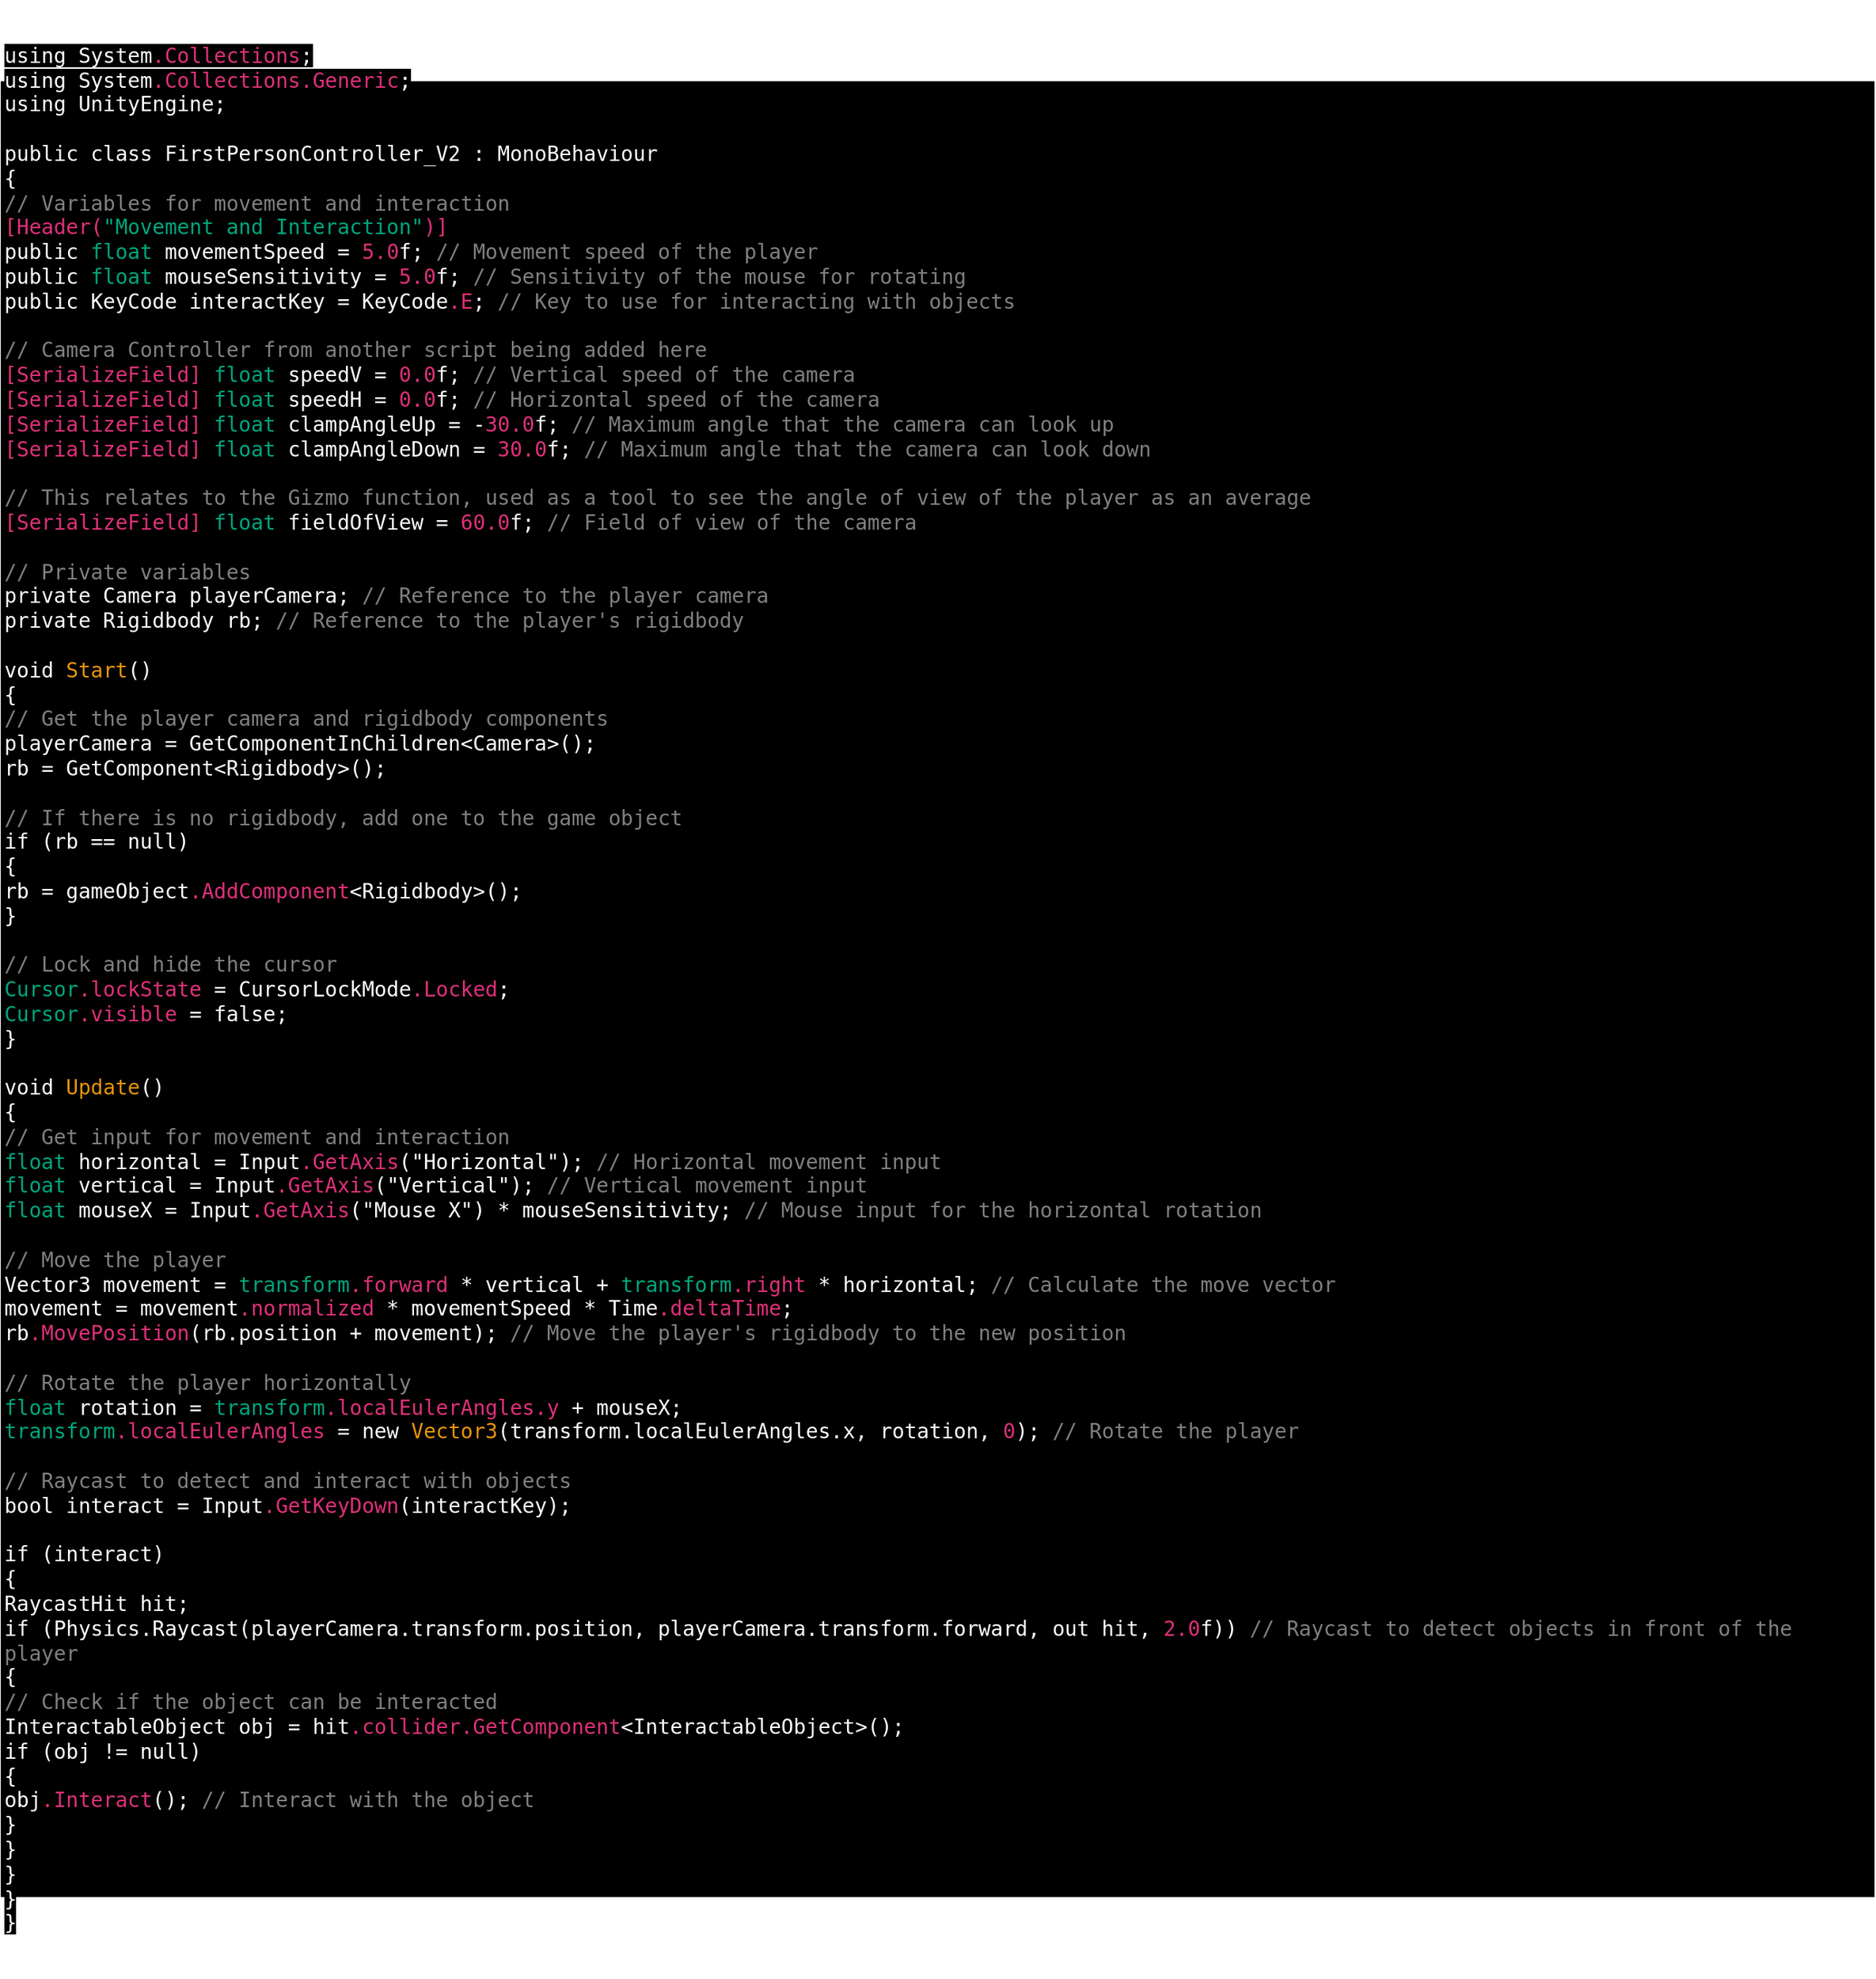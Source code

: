 <mxfile version="13.2.4" type="device"><diagram id="EgSNBqd9OxJomm9igvz4" name="Page-1"><mxGraphModel dx="1422" dy="862" grid="1" gridSize="10" guides="1" tooltips="1" connect="1" arrows="1" fold="1" page="0" pageScale="1" pageWidth="827" pageHeight="1169" math="0" shadow="0"><root><mxCell id="0"/><mxCell id="1" parent="0"/><mxCell id="5jTGNXpWdo71rTwAMDiX-1" value="&#10;&#10;&lt;span style=&quot;color: rgb(255, 255, 255); font-family: &amp;quot;söhne mono&amp;quot;, monaco, &amp;quot;andale mono&amp;quot;, &amp;quot;ubuntu mono&amp;quot;, monospace; font-size: 14px; font-style: normal; font-weight: 400; letter-spacing: normal; text-align: left; text-indent: 0px; text-transform: none; word-spacing: 0px; background-color: rgb(0, 0, 0); display: inline; float: none;&quot;&gt;using System&lt;/span&gt;&lt;span class=&quot;hljs-selector-class&quot; style=&quot;border: 0px solid rgb(217, 217, 227); box-sizing: border-box; color: rgb(223, 48, 121); font-family: &amp;quot;söhne mono&amp;quot;, monaco, &amp;quot;andale mono&amp;quot;, &amp;quot;ubuntu mono&amp;quot;, monospace; font-size: 14px; font-style: normal; font-weight: 400; letter-spacing: normal; text-align: left; text-indent: 0px; text-transform: none; word-spacing: 0px; background-color: rgb(0, 0, 0);&quot;&gt;.Collections&lt;/span&gt;&lt;span style=&quot;color: rgb(255, 255, 255); font-family: &amp;quot;söhne mono&amp;quot;, monaco, &amp;quot;andale mono&amp;quot;, &amp;quot;ubuntu mono&amp;quot;, monospace; font-size: 14px; font-style: normal; font-weight: 400; letter-spacing: normal; text-align: left; text-indent: 0px; text-transform: none; word-spacing: 0px; background-color: rgb(0, 0, 0); display: inline; float: none;&quot;&gt;;&#10;using System&lt;/span&gt;&lt;span class=&quot;hljs-selector-class&quot; style=&quot;border: 0px solid rgb(217, 217, 227); box-sizing: border-box; color: rgb(223, 48, 121); font-family: &amp;quot;söhne mono&amp;quot;, monaco, &amp;quot;andale mono&amp;quot;, &amp;quot;ubuntu mono&amp;quot;, monospace; font-size: 14px; font-style: normal; font-weight: 400; letter-spacing: normal; text-align: left; text-indent: 0px; text-transform: none; word-spacing: 0px; background-color: rgb(0, 0, 0);&quot;&gt;.Collections&lt;/span&gt;&lt;span class=&quot;hljs-selector-class&quot; style=&quot;border: 0px solid rgb(217, 217, 227); box-sizing: border-box; color: rgb(223, 48, 121); font-family: &amp;quot;söhne mono&amp;quot;, monaco, &amp;quot;andale mono&amp;quot;, &amp;quot;ubuntu mono&amp;quot;, monospace; font-size: 14px; font-style: normal; font-weight: 400; letter-spacing: normal; text-align: left; text-indent: 0px; text-transform: none; word-spacing: 0px; background-color: rgb(0, 0, 0);&quot;&gt;.Generic&lt;/span&gt;&lt;span style=&quot;color: rgb(255, 255, 255); font-family: &amp;quot;söhne mono&amp;quot;, monaco, &amp;quot;andale mono&amp;quot;, &amp;quot;ubuntu mono&amp;quot;, monospace; font-size: 14px; font-style: normal; font-weight: 400; letter-spacing: normal; text-align: left; text-indent: 0px; text-transform: none; word-spacing: 0px; background-color: rgb(0, 0, 0); display: inline; float: none;&quot;&gt;;&#10;using UnityEngine;&#10;&#10;public class FirstPersonController_V2 : MonoBehaviour&#10;{&#10;    &lt;/span&gt;&lt;span class=&quot;hljs-comment&quot; style=&quot;border: 0px solid rgb(217, 217, 227); box-sizing: border-box; color: rgba(255, 255, 255, 0.5); font-family: &amp;quot;söhne mono&amp;quot;, monaco, &amp;quot;andale mono&amp;quot;, &amp;quot;ubuntu mono&amp;quot;, monospace; font-size: 14px; font-style: normal; font-weight: 400; letter-spacing: normal; text-align: left; text-indent: 0px; text-transform: none; word-spacing: 0px; background-color: rgb(0, 0, 0);&quot;&gt;// Variables for movement and interaction&lt;/span&gt;&lt;span style=&quot;color: rgb(255, 255, 255); font-family: &amp;quot;söhne mono&amp;quot;, monaco, &amp;quot;andale mono&amp;quot;, &amp;quot;ubuntu mono&amp;quot;, monospace; font-size: 14px; font-style: normal; font-weight: 400; letter-spacing: normal; text-align: left; text-indent: 0px; text-transform: none; word-spacing: 0px; background-color: rgb(0, 0, 0); display: inline; float: none;&quot;&gt;&#10;    &lt;/span&gt;&lt;span class=&quot;hljs-selector-attr&quot; style=&quot;border: 0px solid rgb(217, 217, 227); box-sizing: border-box; color: rgb(223, 48, 121); font-family: &amp;quot;söhne mono&amp;quot;, monaco, &amp;quot;andale mono&amp;quot;, &amp;quot;ubuntu mono&amp;quot;, monospace; font-size: 14px; font-style: normal; font-weight: 400; letter-spacing: normal; text-align: left; text-indent: 0px; text-transform: none; word-spacing: 0px; background-color: rgb(0, 0, 0);&quot;&gt;[Header(&lt;span class=&quot;hljs-string&quot; style=&quot;border: 0px solid rgb(217 , 217 , 227) ; box-sizing: border-box ; color: rgb(0 , 166 , 125)&quot;&gt;&quot;Movement and Interaction&quot;&lt;/span&gt;)]&lt;/span&gt;&lt;span style=&quot;color: rgb(255, 255, 255); font-family: &amp;quot;söhne mono&amp;quot;, monaco, &amp;quot;andale mono&amp;quot;, &amp;quot;ubuntu mono&amp;quot;, monospace; font-size: 14px; font-style: normal; font-weight: 400; letter-spacing: normal; text-align: left; text-indent: 0px; text-transform: none; word-spacing: 0px; background-color: rgb(0, 0, 0); display: inline; float: none;&quot;&gt;&#10;    public &lt;/span&gt;&lt;span class=&quot;hljs-attribute&quot; style=&quot;border: 0px solid rgb(217, 217, 227); box-sizing: border-box; color: rgb(0, 166, 125); font-family: &amp;quot;söhne mono&amp;quot;, monaco, &amp;quot;andale mono&amp;quot;, &amp;quot;ubuntu mono&amp;quot;, monospace; font-size: 14px; font-style: normal; font-weight: 400; letter-spacing: normal; text-align: left; text-indent: 0px; text-transform: none; word-spacing: 0px; background-color: rgb(0, 0, 0);&quot;&gt;float&lt;/span&gt;&lt;span style=&quot;color: rgb(255, 255, 255); font-family: &amp;quot;söhne mono&amp;quot;, monaco, &amp;quot;andale mono&amp;quot;, &amp;quot;ubuntu mono&amp;quot;, monospace; font-size: 14px; font-style: normal; font-weight: 400; letter-spacing: normal; text-align: left; text-indent: 0px; text-transform: none; word-spacing: 0px; background-color: rgb(0, 0, 0); display: inline; float: none;&quot;&gt; movementSpeed = &lt;/span&gt;&lt;span class=&quot;hljs-number&quot; style=&quot;border: 0px solid rgb(217, 217, 227); box-sizing: border-box; color: rgb(223, 48, 121); font-family: &amp;quot;söhne mono&amp;quot;, monaco, &amp;quot;andale mono&amp;quot;, &amp;quot;ubuntu mono&amp;quot;, monospace; font-size: 14px; font-style: normal; font-weight: 400; letter-spacing: normal; text-align: left; text-indent: 0px; text-transform: none; word-spacing: 0px; background-color: rgb(0, 0, 0);&quot;&gt;5.0&lt;/span&gt;&lt;span style=&quot;color: rgb(255, 255, 255); font-family: &amp;quot;söhne mono&amp;quot;, monaco, &amp;quot;andale mono&amp;quot;, &amp;quot;ubuntu mono&amp;quot;, monospace; font-size: 14px; font-style: normal; font-weight: 400; letter-spacing: normal; text-align: left; text-indent: 0px; text-transform: none; word-spacing: 0px; background-color: rgb(0, 0, 0); display: inline; float: none;&quot;&gt;f;          &lt;/span&gt;&lt;span class=&quot;hljs-comment&quot; style=&quot;border: 0px solid rgb(217, 217, 227); box-sizing: border-box; color: rgba(255, 255, 255, 0.5); font-family: &amp;quot;söhne mono&amp;quot;, monaco, &amp;quot;andale mono&amp;quot;, &amp;quot;ubuntu mono&amp;quot;, monospace; font-size: 14px; font-style: normal; font-weight: 400; letter-spacing: normal; text-align: left; text-indent: 0px; text-transform: none; word-spacing: 0px; background-color: rgb(0, 0, 0);&quot;&gt;// Movement speed of the player&lt;/span&gt;&lt;span style=&quot;color: rgb(255, 255, 255); font-family: &amp;quot;söhne mono&amp;quot;, monaco, &amp;quot;andale mono&amp;quot;, &amp;quot;ubuntu mono&amp;quot;, monospace; font-size: 14px; font-style: normal; font-weight: 400; letter-spacing: normal; text-align: left; text-indent: 0px; text-transform: none; word-spacing: 0px; background-color: rgb(0, 0, 0); display: inline; float: none;&quot;&gt;&#10;    public &lt;/span&gt;&lt;span class=&quot;hljs-attribute&quot; style=&quot;border: 0px solid rgb(217, 217, 227); box-sizing: border-box; color: rgb(0, 166, 125); font-family: &amp;quot;söhne mono&amp;quot;, monaco, &amp;quot;andale mono&amp;quot;, &amp;quot;ubuntu mono&amp;quot;, monospace; font-size: 14px; font-style: normal; font-weight: 400; letter-spacing: normal; text-align: left; text-indent: 0px; text-transform: none; word-spacing: 0px; background-color: rgb(0, 0, 0);&quot;&gt;float&lt;/span&gt;&lt;span style=&quot;color: rgb(255, 255, 255); font-family: &amp;quot;söhne mono&amp;quot;, monaco, &amp;quot;andale mono&amp;quot;, &amp;quot;ubuntu mono&amp;quot;, monospace; font-size: 14px; font-style: normal; font-weight: 400; letter-spacing: normal; text-align: left; text-indent: 0px; text-transform: none; word-spacing: 0px; background-color: rgb(0, 0, 0); display: inline; float: none;&quot;&gt; mouseSensitivity = &lt;/span&gt;&lt;span class=&quot;hljs-number&quot; style=&quot;border: 0px solid rgb(217, 217, 227); box-sizing: border-box; color: rgb(223, 48, 121); font-family: &amp;quot;söhne mono&amp;quot;, monaco, &amp;quot;andale mono&amp;quot;, &amp;quot;ubuntu mono&amp;quot;, monospace; font-size: 14px; font-style: normal; font-weight: 400; letter-spacing: normal; text-align: left; text-indent: 0px; text-transform: none; word-spacing: 0px; background-color: rgb(0, 0, 0);&quot;&gt;5.0&lt;/span&gt;&lt;span style=&quot;color: rgb(255, 255, 255); font-family: &amp;quot;söhne mono&amp;quot;, monaco, &amp;quot;andale mono&amp;quot;, &amp;quot;ubuntu mono&amp;quot;, monospace; font-size: 14px; font-style: normal; font-weight: 400; letter-spacing: normal; text-align: left; text-indent: 0px; text-transform: none; word-spacing: 0px; background-color: rgb(0, 0, 0); display: inline; float: none;&quot;&gt;f;       &lt;/span&gt;&lt;span class=&quot;hljs-comment&quot; style=&quot;border: 0px solid rgb(217, 217, 227); box-sizing: border-box; color: rgba(255, 255, 255, 0.5); font-family: &amp;quot;söhne mono&amp;quot;, monaco, &amp;quot;andale mono&amp;quot;, &amp;quot;ubuntu mono&amp;quot;, monospace; font-size: 14px; font-style: normal; font-weight: 400; letter-spacing: normal; text-align: left; text-indent: 0px; text-transform: none; word-spacing: 0px; background-color: rgb(0, 0, 0);&quot;&gt;// Sensitivity of the mouse for rotating&lt;/span&gt;&lt;span style=&quot;color: rgb(255, 255, 255); font-family: &amp;quot;söhne mono&amp;quot;, monaco, &amp;quot;andale mono&amp;quot;, &amp;quot;ubuntu mono&amp;quot;, monospace; font-size: 14px; font-style: normal; font-weight: 400; letter-spacing: normal; text-align: left; text-indent: 0px; text-transform: none; word-spacing: 0px; background-color: rgb(0, 0, 0); display: inline; float: none;&quot;&gt;&#10;    public KeyCode interactKey = KeyCode&lt;/span&gt;&lt;span class=&quot;hljs-selector-class&quot; style=&quot;border: 0px solid rgb(217, 217, 227); box-sizing: border-box; color: rgb(223, 48, 121); font-family: &amp;quot;söhne mono&amp;quot;, monaco, &amp;quot;andale mono&amp;quot;, &amp;quot;ubuntu mono&amp;quot;, monospace; font-size: 14px; font-style: normal; font-weight: 400; letter-spacing: normal; text-align: left; text-indent: 0px; text-transform: none; word-spacing: 0px; background-color: rgb(0, 0, 0);&quot;&gt;.E&lt;/span&gt;&lt;span style=&quot;color: rgb(255, 255, 255); font-family: &amp;quot;söhne mono&amp;quot;, monaco, &amp;quot;andale mono&amp;quot;, &amp;quot;ubuntu mono&amp;quot;, monospace; font-size: 14px; font-style: normal; font-weight: 400; letter-spacing: normal; text-align: left; text-indent: 0px; text-transform: none; word-spacing: 0px; background-color: rgb(0, 0, 0); display: inline; float: none;&quot;&gt;;     &lt;/span&gt;&lt;span class=&quot;hljs-comment&quot; style=&quot;border: 0px solid rgb(217, 217, 227); box-sizing: border-box; color: rgba(255, 255, 255, 0.5); font-family: &amp;quot;söhne mono&amp;quot;, monaco, &amp;quot;andale mono&amp;quot;, &amp;quot;ubuntu mono&amp;quot;, monospace; font-size: 14px; font-style: normal; font-weight: 400; letter-spacing: normal; text-align: left; text-indent: 0px; text-transform: none; word-spacing: 0px; background-color: rgb(0, 0, 0);&quot;&gt;// Key to use for interacting with objects&lt;/span&gt;&lt;span style=&quot;color: rgb(255, 255, 255); font-family: &amp;quot;söhne mono&amp;quot;, monaco, &amp;quot;andale mono&amp;quot;, &amp;quot;ubuntu mono&amp;quot;, monospace; font-size: 14px; font-style: normal; font-weight: 400; letter-spacing: normal; text-align: left; text-indent: 0px; text-transform: none; word-spacing: 0px; background-color: rgb(0, 0, 0); display: inline; float: none;&quot;&gt;&#10;&#10;    &lt;/span&gt;&lt;span class=&quot;hljs-comment&quot; style=&quot;border: 0px solid rgb(217, 217, 227); box-sizing: border-box; color: rgba(255, 255, 255, 0.5); font-family: &amp;quot;söhne mono&amp;quot;, monaco, &amp;quot;andale mono&amp;quot;, &amp;quot;ubuntu mono&amp;quot;, monospace; font-size: 14px; font-style: normal; font-weight: 400; letter-spacing: normal; text-align: left; text-indent: 0px; text-transform: none; word-spacing: 0px; background-color: rgb(0, 0, 0);&quot;&gt;// Camera Controller from another script being added here&lt;/span&gt;&lt;span style=&quot;color: rgb(255, 255, 255); font-family: &amp;quot;söhne mono&amp;quot;, monaco, &amp;quot;andale mono&amp;quot;, &amp;quot;ubuntu mono&amp;quot;, monospace; font-size: 14px; font-style: normal; font-weight: 400; letter-spacing: normal; text-align: left; text-indent: 0px; text-transform: none; word-spacing: 0px; background-color: rgb(0, 0, 0); display: inline; float: none;&quot;&gt;&#10;    &lt;/span&gt;&lt;span class=&quot;hljs-selector-attr&quot; style=&quot;border: 0px solid rgb(217, 217, 227); box-sizing: border-box; color: rgb(223, 48, 121); font-family: &amp;quot;söhne mono&amp;quot;, monaco, &amp;quot;andale mono&amp;quot;, &amp;quot;ubuntu mono&amp;quot;, monospace; font-size: 14px; font-style: normal; font-weight: 400; letter-spacing: normal; text-align: left; text-indent: 0px; text-transform: none; word-spacing: 0px; background-color: rgb(0, 0, 0);&quot;&gt;[SerializeField]&lt;/span&gt;&lt;span style=&quot;color: rgb(255, 255, 255); font-family: &amp;quot;söhne mono&amp;quot;, monaco, &amp;quot;andale mono&amp;quot;, &amp;quot;ubuntu mono&amp;quot;, monospace; font-size: 14px; font-style: normal; font-weight: 400; letter-spacing: normal; text-align: left; text-indent: 0px; text-transform: none; word-spacing: 0px; background-color: rgb(0, 0, 0); display: inline; float: none;&quot;&gt; &lt;/span&gt;&lt;span class=&quot;hljs-attribute&quot; style=&quot;border: 0px solid rgb(217, 217, 227); box-sizing: border-box; color: rgb(0, 166, 125); font-family: &amp;quot;söhne mono&amp;quot;, monaco, &amp;quot;andale mono&amp;quot;, &amp;quot;ubuntu mono&amp;quot;, monospace; font-size: 14px; font-style: normal; font-weight: 400; letter-spacing: normal; text-align: left; text-indent: 0px; text-transform: none; word-spacing: 0px; background-color: rgb(0, 0, 0);&quot;&gt;float&lt;/span&gt;&lt;span style=&quot;color: rgb(255, 255, 255); font-family: &amp;quot;söhne mono&amp;quot;, monaco, &amp;quot;andale mono&amp;quot;, &amp;quot;ubuntu mono&amp;quot;, monospace; font-size: 14px; font-style: normal; font-weight: 400; letter-spacing: normal; text-align: left; text-indent: 0px; text-transform: none; word-spacing: 0px; background-color: rgb(0, 0, 0); display: inline; float: none;&quot;&gt; speedV = &lt;/span&gt;&lt;span class=&quot;hljs-number&quot; style=&quot;border: 0px solid rgb(217, 217, 227); box-sizing: border-box; color: rgb(223, 48, 121); font-family: &amp;quot;söhne mono&amp;quot;, monaco, &amp;quot;andale mono&amp;quot;, &amp;quot;ubuntu mono&amp;quot;, monospace; font-size: 14px; font-style: normal; font-weight: 400; letter-spacing: normal; text-align: left; text-indent: 0px; text-transform: none; word-spacing: 0px; background-color: rgb(0, 0, 0);&quot;&gt;0.0&lt;/span&gt;&lt;span style=&quot;color: rgb(255, 255, 255); font-family: &amp;quot;söhne mono&amp;quot;, monaco, &amp;quot;andale mono&amp;quot;, &amp;quot;ubuntu mono&amp;quot;, monospace; font-size: 14px; font-style: normal; font-weight: 400; letter-spacing: normal; text-align: left; text-indent: 0px; text-transform: none; word-spacing: 0px; background-color: rgb(0, 0, 0); display: inline; float: none;&quot;&gt;f;       &lt;/span&gt;&lt;span class=&quot;hljs-comment&quot; style=&quot;border: 0px solid rgb(217, 217, 227); box-sizing: border-box; color: rgba(255, 255, 255, 0.5); font-family: &amp;quot;söhne mono&amp;quot;, monaco, &amp;quot;andale mono&amp;quot;, &amp;quot;ubuntu mono&amp;quot;, monospace; font-size: 14px; font-style: normal; font-weight: 400; letter-spacing: normal; text-align: left; text-indent: 0px; text-transform: none; word-spacing: 0px; background-color: rgb(0, 0, 0);&quot;&gt;// Vertical speed of the camera&lt;/span&gt;&lt;span style=&quot;color: rgb(255, 255, 255); font-family: &amp;quot;söhne mono&amp;quot;, monaco, &amp;quot;andale mono&amp;quot;, &amp;quot;ubuntu mono&amp;quot;, monospace; font-size: 14px; font-style: normal; font-weight: 400; letter-spacing: normal; text-align: left; text-indent: 0px; text-transform: none; word-spacing: 0px; background-color: rgb(0, 0, 0); display: inline; float: none;&quot;&gt;&#10;    &lt;/span&gt;&lt;span class=&quot;hljs-selector-attr&quot; style=&quot;border: 0px solid rgb(217, 217, 227); box-sizing: border-box; color: rgb(223, 48, 121); font-family: &amp;quot;söhne mono&amp;quot;, monaco, &amp;quot;andale mono&amp;quot;, &amp;quot;ubuntu mono&amp;quot;, monospace; font-size: 14px; font-style: normal; font-weight: 400; letter-spacing: normal; text-align: left; text-indent: 0px; text-transform: none; word-spacing: 0px; background-color: rgb(0, 0, 0);&quot;&gt;[SerializeField]&lt;/span&gt;&lt;span style=&quot;color: rgb(255, 255, 255); font-family: &amp;quot;söhne mono&amp;quot;, monaco, &amp;quot;andale mono&amp;quot;, &amp;quot;ubuntu mono&amp;quot;, monospace; font-size: 14px; font-style: normal; font-weight: 400; letter-spacing: normal; text-align: left; text-indent: 0px; text-transform: none; word-spacing: 0px; background-color: rgb(0, 0, 0); display: inline; float: none;&quot;&gt; &lt;/span&gt;&lt;span class=&quot;hljs-attribute&quot; style=&quot;border: 0px solid rgb(217, 217, 227); box-sizing: border-box; color: rgb(0, 166, 125); font-family: &amp;quot;söhne mono&amp;quot;, monaco, &amp;quot;andale mono&amp;quot;, &amp;quot;ubuntu mono&amp;quot;, monospace; font-size: 14px; font-style: normal; font-weight: 400; letter-spacing: normal; text-align: left; text-indent: 0px; text-transform: none; word-spacing: 0px; background-color: rgb(0, 0, 0);&quot;&gt;float&lt;/span&gt;&lt;span style=&quot;color: rgb(255, 255, 255); font-family: &amp;quot;söhne mono&amp;quot;, monaco, &amp;quot;andale mono&amp;quot;, &amp;quot;ubuntu mono&amp;quot;, monospace; font-size: 14px; font-style: normal; font-weight: 400; letter-spacing: normal; text-align: left; text-indent: 0px; text-transform: none; word-spacing: 0px; background-color: rgb(0, 0, 0); display: inline; float: none;&quot;&gt; speedH = &lt;/span&gt;&lt;span class=&quot;hljs-number&quot; style=&quot;border: 0px solid rgb(217, 217, 227); box-sizing: border-box; color: rgb(223, 48, 121); font-family: &amp;quot;söhne mono&amp;quot;, monaco, &amp;quot;andale mono&amp;quot;, &amp;quot;ubuntu mono&amp;quot;, monospace; font-size: 14px; font-style: normal; font-weight: 400; letter-spacing: normal; text-align: left; text-indent: 0px; text-transform: none; word-spacing: 0px; background-color: rgb(0, 0, 0);&quot;&gt;0.0&lt;/span&gt;&lt;span style=&quot;color: rgb(255, 255, 255); font-family: &amp;quot;söhne mono&amp;quot;, monaco, &amp;quot;andale mono&amp;quot;, &amp;quot;ubuntu mono&amp;quot;, monospace; font-size: 14px; font-style: normal; font-weight: 400; letter-spacing: normal; text-align: left; text-indent: 0px; text-transform: none; word-spacing: 0px; background-color: rgb(0, 0, 0); display: inline; float: none;&quot;&gt;f;       &lt;/span&gt;&lt;span class=&quot;hljs-comment&quot; style=&quot;border: 0px solid rgb(217, 217, 227); box-sizing: border-box; color: rgba(255, 255, 255, 0.5); font-family: &amp;quot;söhne mono&amp;quot;, monaco, &amp;quot;andale mono&amp;quot;, &amp;quot;ubuntu mono&amp;quot;, monospace; font-size: 14px; font-style: normal; font-weight: 400; letter-spacing: normal; text-align: left; text-indent: 0px; text-transform: none; word-spacing: 0px; background-color: rgb(0, 0, 0);&quot;&gt;// Horizontal speed of the camera&lt;/span&gt;&lt;span style=&quot;color: rgb(255, 255, 255); font-family: &amp;quot;söhne mono&amp;quot;, monaco, &amp;quot;andale mono&amp;quot;, &amp;quot;ubuntu mono&amp;quot;, monospace; font-size: 14px; font-style: normal; font-weight: 400; letter-spacing: normal; text-align: left; text-indent: 0px; text-transform: none; word-spacing: 0px; background-color: rgb(0, 0, 0); display: inline; float: none;&quot;&gt;&#10;    &lt;/span&gt;&lt;span class=&quot;hljs-selector-attr&quot; style=&quot;border: 0px solid rgb(217, 217, 227); box-sizing: border-box; color: rgb(223, 48, 121); font-family: &amp;quot;söhne mono&amp;quot;, monaco, &amp;quot;andale mono&amp;quot;, &amp;quot;ubuntu mono&amp;quot;, monospace; font-size: 14px; font-style: normal; font-weight: 400; letter-spacing: normal; text-align: left; text-indent: 0px; text-transform: none; word-spacing: 0px; background-color: rgb(0, 0, 0);&quot;&gt;[SerializeField]&lt;/span&gt;&lt;span style=&quot;color: rgb(255, 255, 255); font-family: &amp;quot;söhne mono&amp;quot;, monaco, &amp;quot;andale mono&amp;quot;, &amp;quot;ubuntu mono&amp;quot;, monospace; font-size: 14px; font-style: normal; font-weight: 400; letter-spacing: normal; text-align: left; text-indent: 0px; text-transform: none; word-spacing: 0px; background-color: rgb(0, 0, 0); display: inline; float: none;&quot;&gt; &lt;/span&gt;&lt;span class=&quot;hljs-attribute&quot; style=&quot;border: 0px solid rgb(217, 217, 227); box-sizing: border-box; color: rgb(0, 166, 125); font-family: &amp;quot;söhne mono&amp;quot;, monaco, &amp;quot;andale mono&amp;quot;, &amp;quot;ubuntu mono&amp;quot;, monospace; font-size: 14px; font-style: normal; font-weight: 400; letter-spacing: normal; text-align: left; text-indent: 0px; text-transform: none; word-spacing: 0px; background-color: rgb(0, 0, 0);&quot;&gt;float&lt;/span&gt;&lt;span style=&quot;color: rgb(255, 255, 255); font-family: &amp;quot;söhne mono&amp;quot;, monaco, &amp;quot;andale mono&amp;quot;, &amp;quot;ubuntu mono&amp;quot;, monospace; font-size: 14px; font-style: normal; font-weight: 400; letter-spacing: normal; text-align: left; text-indent: 0px; text-transform: none; word-spacing: 0px; background-color: rgb(0, 0, 0); display: inline; float: none;&quot;&gt; clampAngleUp = -&lt;/span&gt;&lt;span class=&quot;hljs-number&quot; style=&quot;border: 0px solid rgb(217, 217, 227); box-sizing: border-box; color: rgb(223, 48, 121); font-family: &amp;quot;söhne mono&amp;quot;, monaco, &amp;quot;andale mono&amp;quot;, &amp;quot;ubuntu mono&amp;quot;, monospace; font-size: 14px; font-style: normal; font-weight: 400; letter-spacing: normal; text-align: left; text-indent: 0px; text-transform: none; word-spacing: 0px; background-color: rgb(0, 0, 0);&quot;&gt;30.0&lt;/span&gt;&lt;span style=&quot;color: rgb(255, 255, 255); font-family: &amp;quot;söhne mono&amp;quot;, monaco, &amp;quot;andale mono&amp;quot;, &amp;quot;ubuntu mono&amp;quot;, monospace; font-size: 14px; font-style: normal; font-weight: 400; letter-spacing: normal; text-align: left; text-indent: 0px; text-transform: none; word-spacing: 0px; background-color: rgb(0, 0, 0); display: inline; float: none;&quot;&gt;f;   &lt;/span&gt;&lt;span class=&quot;hljs-comment&quot; style=&quot;border: 0px solid rgb(217, 217, 227); box-sizing: border-box; color: rgba(255, 255, 255, 0.5); font-family: &amp;quot;söhne mono&amp;quot;, monaco, &amp;quot;andale mono&amp;quot;, &amp;quot;ubuntu mono&amp;quot;, monospace; font-size: 14px; font-style: normal; font-weight: 400; letter-spacing: normal; text-align: left; text-indent: 0px; text-transform: none; word-spacing: 0px; background-color: rgb(0, 0, 0);&quot;&gt;// Maximum angle that the camera can look up&lt;/span&gt;&lt;span style=&quot;color: rgb(255, 255, 255); font-family: &amp;quot;söhne mono&amp;quot;, monaco, &amp;quot;andale mono&amp;quot;, &amp;quot;ubuntu mono&amp;quot;, monospace; font-size: 14px; font-style: normal; font-weight: 400; letter-spacing: normal; text-align: left; text-indent: 0px; text-transform: none; word-spacing: 0px; background-color: rgb(0, 0, 0); display: inline; float: none;&quot;&gt;&#10;    &lt;/span&gt;&lt;span class=&quot;hljs-selector-attr&quot; style=&quot;border: 0px solid rgb(217, 217, 227); box-sizing: border-box; color: rgb(223, 48, 121); font-family: &amp;quot;söhne mono&amp;quot;, monaco, &amp;quot;andale mono&amp;quot;, &amp;quot;ubuntu mono&amp;quot;, monospace; font-size: 14px; font-style: normal; font-weight: 400; letter-spacing: normal; text-align: left; text-indent: 0px; text-transform: none; word-spacing: 0px; background-color: rgb(0, 0, 0);&quot;&gt;[SerializeField]&lt;/span&gt;&lt;span style=&quot;color: rgb(255, 255, 255); font-family: &amp;quot;söhne mono&amp;quot;, monaco, &amp;quot;andale mono&amp;quot;, &amp;quot;ubuntu mono&amp;quot;, monospace; font-size: 14px; font-style: normal; font-weight: 400; letter-spacing: normal; text-align: left; text-indent: 0px; text-transform: none; word-spacing: 0px; background-color: rgb(0, 0, 0); display: inline; float: none;&quot;&gt; &lt;/span&gt;&lt;span class=&quot;hljs-attribute&quot; style=&quot;border: 0px solid rgb(217, 217, 227); box-sizing: border-box; color: rgb(0, 166, 125); font-family: &amp;quot;söhne mono&amp;quot;, monaco, &amp;quot;andale mono&amp;quot;, &amp;quot;ubuntu mono&amp;quot;, monospace; font-size: 14px; font-style: normal; font-weight: 400; letter-spacing: normal; text-align: left; text-indent: 0px; text-transform: none; word-spacing: 0px; background-color: rgb(0, 0, 0);&quot;&gt;float&lt;/span&gt;&lt;span style=&quot;color: rgb(255, 255, 255); font-family: &amp;quot;söhne mono&amp;quot;, monaco, &amp;quot;andale mono&amp;quot;, &amp;quot;ubuntu mono&amp;quot;, monospace; font-size: 14px; font-style: normal; font-weight: 400; letter-spacing: normal; text-align: left; text-indent: 0px; text-transform: none; word-spacing: 0px; background-color: rgb(0, 0, 0); display: inline; float: none;&quot;&gt; clampAngleDown = &lt;/span&gt;&lt;span class=&quot;hljs-number&quot; style=&quot;border: 0px solid rgb(217, 217, 227); box-sizing: border-box; color: rgb(223, 48, 121); font-family: &amp;quot;söhne mono&amp;quot;, monaco, &amp;quot;andale mono&amp;quot;, &amp;quot;ubuntu mono&amp;quot;, monospace; font-size: 14px; font-style: normal; font-weight: 400; letter-spacing: normal; text-align: left; text-indent: 0px; text-transform: none; word-spacing: 0px; background-color: rgb(0, 0, 0);&quot;&gt;30.0&lt;/span&gt;&lt;span style=&quot;color: rgb(255, 255, 255); font-family: &amp;quot;söhne mono&amp;quot;, monaco, &amp;quot;andale mono&amp;quot;, &amp;quot;ubuntu mono&amp;quot;, monospace; font-size: 14px; font-style: normal; font-weight: 400; letter-spacing: normal; text-align: left; text-indent: 0px; text-transform: none; word-spacing: 0px; background-color: rgb(0, 0, 0); display: inline; float: none;&quot;&gt;f;  &lt;/span&gt;&lt;span class=&quot;hljs-comment&quot; style=&quot;border: 0px solid rgb(217, 217, 227); box-sizing: border-box; color: rgba(255, 255, 255, 0.5); font-family: &amp;quot;söhne mono&amp;quot;, monaco, &amp;quot;andale mono&amp;quot;, &amp;quot;ubuntu mono&amp;quot;, monospace; font-size: 14px; font-style: normal; font-weight: 400; letter-spacing: normal; text-align: left; text-indent: 0px; text-transform: none; word-spacing: 0px; background-color: rgb(0, 0, 0);&quot;&gt;// Maximum angle that the camera can look down&lt;/span&gt;&lt;span style=&quot;color: rgb(255, 255, 255); font-family: &amp;quot;söhne mono&amp;quot;, monaco, &amp;quot;andale mono&amp;quot;, &amp;quot;ubuntu mono&amp;quot;, monospace; font-size: 14px; font-style: normal; font-weight: 400; letter-spacing: normal; text-align: left; text-indent: 0px; text-transform: none; word-spacing: 0px; background-color: rgb(0, 0, 0); display: inline; float: none;&quot;&gt;&#10;&#10;    &lt;/span&gt;&lt;span class=&quot;hljs-comment&quot; style=&quot;border: 0px solid rgb(217, 217, 227); box-sizing: border-box; color: rgba(255, 255, 255, 0.5); font-family: &amp;quot;söhne mono&amp;quot;, monaco, &amp;quot;andale mono&amp;quot;, &amp;quot;ubuntu mono&amp;quot;, monospace; font-size: 14px; font-style: normal; font-weight: 400; letter-spacing: normal; text-align: left; text-indent: 0px; text-transform: none; word-spacing: 0px; background-color: rgb(0, 0, 0);&quot;&gt;// This relates to the Gizmo function, used as a tool to see the angle of view of the player as an average&lt;/span&gt;&lt;span style=&quot;color: rgb(255, 255, 255); font-family: &amp;quot;söhne mono&amp;quot;, monaco, &amp;quot;andale mono&amp;quot;, &amp;quot;ubuntu mono&amp;quot;, monospace; font-size: 14px; font-style: normal; font-weight: 400; letter-spacing: normal; text-align: left; text-indent: 0px; text-transform: none; word-spacing: 0px; background-color: rgb(0, 0, 0); display: inline; float: none;&quot;&gt;&#10;    &lt;/span&gt;&lt;span class=&quot;hljs-selector-attr&quot; style=&quot;border: 0px solid rgb(217, 217, 227); box-sizing: border-box; color: rgb(223, 48, 121); font-family: &amp;quot;söhne mono&amp;quot;, monaco, &amp;quot;andale mono&amp;quot;, &amp;quot;ubuntu mono&amp;quot;, monospace; font-size: 14px; font-style: normal; font-weight: 400; letter-spacing: normal; text-align: left; text-indent: 0px; text-transform: none; word-spacing: 0px; background-color: rgb(0, 0, 0);&quot;&gt;[SerializeField]&lt;/span&gt;&lt;span style=&quot;color: rgb(255, 255, 255); font-family: &amp;quot;söhne mono&amp;quot;, monaco, &amp;quot;andale mono&amp;quot;, &amp;quot;ubuntu mono&amp;quot;, monospace; font-size: 14px; font-style: normal; font-weight: 400; letter-spacing: normal; text-align: left; text-indent: 0px; text-transform: none; word-spacing: 0px; background-color: rgb(0, 0, 0); display: inline; float: none;&quot;&gt; &lt;/span&gt;&lt;span class=&quot;hljs-attribute&quot; style=&quot;border: 0px solid rgb(217, 217, 227); box-sizing: border-box; color: rgb(0, 166, 125); font-family: &amp;quot;söhne mono&amp;quot;, monaco, &amp;quot;andale mono&amp;quot;, &amp;quot;ubuntu mono&amp;quot;, monospace; font-size: 14px; font-style: normal; font-weight: 400; letter-spacing: normal; text-align: left; text-indent: 0px; text-transform: none; word-spacing: 0px; background-color: rgb(0, 0, 0);&quot;&gt;float&lt;/span&gt;&lt;span style=&quot;color: rgb(255, 255, 255); font-family: &amp;quot;söhne mono&amp;quot;, monaco, &amp;quot;andale mono&amp;quot;, &amp;quot;ubuntu mono&amp;quot;, monospace; font-size: 14px; font-style: normal; font-weight: 400; letter-spacing: normal; text-align: left; text-indent: 0px; text-transform: none; word-spacing: 0px; background-color: rgb(0, 0, 0); display: inline; float: none;&quot;&gt; fieldOfView = &lt;/span&gt;&lt;span class=&quot;hljs-number&quot; style=&quot;border: 0px solid rgb(217, 217, 227); box-sizing: border-box; color: rgb(223, 48, 121); font-family: &amp;quot;söhne mono&amp;quot;, monaco, &amp;quot;andale mono&amp;quot;, &amp;quot;ubuntu mono&amp;quot;, monospace; font-size: 14px; font-style: normal; font-weight: 400; letter-spacing: normal; text-align: left; text-indent: 0px; text-transform: none; word-spacing: 0px; background-color: rgb(0, 0, 0);&quot;&gt;60.0&lt;/span&gt;&lt;span style=&quot;color: rgb(255, 255, 255); font-family: &amp;quot;söhne mono&amp;quot;, monaco, &amp;quot;andale mono&amp;quot;, &amp;quot;ubuntu mono&amp;quot;, monospace; font-size: 14px; font-style: normal; font-weight: 400; letter-spacing: normal; text-align: left; text-indent: 0px; text-transform: none; word-spacing: 0px; background-color: rgb(0, 0, 0); display: inline; float: none;&quot;&gt;f;  &lt;/span&gt;&lt;span class=&quot;hljs-comment&quot; style=&quot;border: 0px solid rgb(217, 217, 227); box-sizing: border-box; color: rgba(255, 255, 255, 0.5); font-family: &amp;quot;söhne mono&amp;quot;, monaco, &amp;quot;andale mono&amp;quot;, &amp;quot;ubuntu mono&amp;quot;, monospace; font-size: 14px; font-style: normal; font-weight: 400; letter-spacing: normal; text-align: left; text-indent: 0px; text-transform: none; word-spacing: 0px; background-color: rgb(0, 0, 0);&quot;&gt;// Field of view of the camera&lt;/span&gt;&lt;span style=&quot;color: rgb(255, 255, 255); font-family: &amp;quot;söhne mono&amp;quot;, monaco, &amp;quot;andale mono&amp;quot;, &amp;quot;ubuntu mono&amp;quot;, monospace; font-size: 14px; font-style: normal; font-weight: 400; letter-spacing: normal; text-align: left; text-indent: 0px; text-transform: none; word-spacing: 0px; background-color: rgb(0, 0, 0); display: inline; float: none;&quot;&gt;&#10;&#10;    &lt;/span&gt;&lt;span class=&quot;hljs-comment&quot; style=&quot;border: 0px solid rgb(217, 217, 227); box-sizing: border-box; color: rgba(255, 255, 255, 0.5); font-family: &amp;quot;söhne mono&amp;quot;, monaco, &amp;quot;andale mono&amp;quot;, &amp;quot;ubuntu mono&amp;quot;, monospace; font-size: 14px; font-style: normal; font-weight: 400; letter-spacing: normal; text-align: left; text-indent: 0px; text-transform: none; word-spacing: 0px; background-color: rgb(0, 0, 0);&quot;&gt;// Private variables&lt;/span&gt;&lt;span style=&quot;color: rgb(255, 255, 255); font-family: &amp;quot;söhne mono&amp;quot;, monaco, &amp;quot;andale mono&amp;quot;, &amp;quot;ubuntu mono&amp;quot;, monospace; font-size: 14px; font-style: normal; font-weight: 400; letter-spacing: normal; text-align: left; text-indent: 0px; text-transform: none; word-spacing: 0px; background-color: rgb(0, 0, 0); display: inline; float: none;&quot;&gt;&#10;    private Camera playerCamera;    &lt;/span&gt;&lt;span class=&quot;hljs-comment&quot; style=&quot;border: 0px solid rgb(217, 217, 227); box-sizing: border-box; color: rgba(255, 255, 255, 0.5); font-family: &amp;quot;söhne mono&amp;quot;, monaco, &amp;quot;andale mono&amp;quot;, &amp;quot;ubuntu mono&amp;quot;, monospace; font-size: 14px; font-style: normal; font-weight: 400; letter-spacing: normal; text-align: left; text-indent: 0px; text-transform: none; word-spacing: 0px; background-color: rgb(0, 0, 0);&quot;&gt;// Reference to the player camera&lt;/span&gt;&lt;span style=&quot;color: rgb(255, 255, 255); font-family: &amp;quot;söhne mono&amp;quot;, monaco, &amp;quot;andale mono&amp;quot;, &amp;quot;ubuntu mono&amp;quot;, monospace; font-size: 14px; font-style: normal; font-weight: 400; letter-spacing: normal; text-align: left; text-indent: 0px; text-transform: none; word-spacing: 0px; background-color: rgb(0, 0, 0); display: inline; float: none;&quot;&gt;&#10;    private Rigidbody rb;           &lt;/span&gt;&lt;span class=&quot;hljs-comment&quot; style=&quot;border: 0px solid rgb(217, 217, 227); box-sizing: border-box; color: rgba(255, 255, 255, 0.5); font-family: &amp;quot;söhne mono&amp;quot;, monaco, &amp;quot;andale mono&amp;quot;, &amp;quot;ubuntu mono&amp;quot;, monospace; font-size: 14px; font-style: normal; font-weight: 400; letter-spacing: normal; text-align: left; text-indent: 0px; text-transform: none; word-spacing: 0px; background-color: rgb(0, 0, 0);&quot;&gt;// Reference to the player's rigidbody&lt;/span&gt;&lt;span style=&quot;color: rgb(255, 255, 255); font-family: &amp;quot;söhne mono&amp;quot;, monaco, &amp;quot;andale mono&amp;quot;, &amp;quot;ubuntu mono&amp;quot;, monospace; font-size: 14px; font-style: normal; font-weight: 400; letter-spacing: normal; text-align: left; text-indent: 0px; text-transform: none; word-spacing: 0px; background-color: rgb(0, 0, 0); display: inline; float: none;&quot;&gt;&#10;&#10;    void &lt;/span&gt;&lt;span class=&quot;hljs-built_in&quot; style=&quot;border: 0px solid rgb(217, 217, 227); box-sizing: border-box; color: rgb(233, 149, 12); font-family: &amp;quot;söhne mono&amp;quot;, monaco, &amp;quot;andale mono&amp;quot;, &amp;quot;ubuntu mono&amp;quot;, monospace; font-size: 14px; font-style: normal; font-weight: 400; letter-spacing: normal; text-align: left; text-indent: 0px; text-transform: none; word-spacing: 0px; background-color: rgb(0, 0, 0);&quot;&gt;Start&lt;/span&gt;&lt;span style=&quot;color: rgb(255, 255, 255); font-family: &amp;quot;söhne mono&amp;quot;, monaco, &amp;quot;andale mono&amp;quot;, &amp;quot;ubuntu mono&amp;quot;, monospace; font-size: 14px; font-style: normal; font-weight: 400; letter-spacing: normal; text-align: left; text-indent: 0px; text-transform: none; word-spacing: 0px; background-color: rgb(0, 0, 0); display: inline; float: none;&quot;&gt;()&#10;    {&#10;        &lt;/span&gt;&lt;span class=&quot;hljs-comment&quot; style=&quot;border: 0px solid rgb(217, 217, 227); box-sizing: border-box; color: rgba(255, 255, 255, 0.5); font-family: &amp;quot;söhne mono&amp;quot;, monaco, &amp;quot;andale mono&amp;quot;, &amp;quot;ubuntu mono&amp;quot;, monospace; font-size: 14px; font-style: normal; font-weight: 400; letter-spacing: normal; text-align: left; text-indent: 0px; text-transform: none; word-spacing: 0px; background-color: rgb(0, 0, 0);&quot;&gt;// Get the player camera and rigidbody components&lt;/span&gt;&lt;span style=&quot;color: rgb(255, 255, 255); font-family: &amp;quot;söhne mono&amp;quot;, monaco, &amp;quot;andale mono&amp;quot;, &amp;quot;ubuntu mono&amp;quot;, monospace; font-size: 14px; font-style: normal; font-weight: 400; letter-spacing: normal; text-align: left; text-indent: 0px; text-transform: none; word-spacing: 0px; background-color: rgb(0, 0, 0); display: inline; float: none;&quot;&gt;&#10;        playerCamera = GetComponentInChildren&amp;lt;Camera&amp;gt;();&#10;        rb = GetComponent&amp;lt;Rigidbody&amp;gt;();&#10;&#10;        &lt;/span&gt;&lt;span class=&quot;hljs-comment&quot; style=&quot;border: 0px solid rgb(217, 217, 227); box-sizing: border-box; color: rgba(255, 255, 255, 0.5); font-family: &amp;quot;söhne mono&amp;quot;, monaco, &amp;quot;andale mono&amp;quot;, &amp;quot;ubuntu mono&amp;quot;, monospace; font-size: 14px; font-style: normal; font-weight: 400; letter-spacing: normal; text-align: left; text-indent: 0px; text-transform: none; word-spacing: 0px; background-color: rgb(0, 0, 0);&quot;&gt;// If there is no rigidbody, add one to the game object&lt;/span&gt;&lt;span style=&quot;color: rgb(255, 255, 255); font-family: &amp;quot;söhne mono&amp;quot;, monaco, &amp;quot;andale mono&amp;quot;, &amp;quot;ubuntu mono&amp;quot;, monospace; font-size: 14px; font-style: normal; font-weight: 400; letter-spacing: normal; text-align: left; text-indent: 0px; text-transform: none; word-spacing: 0px; background-color: rgb(0, 0, 0); display: inline; float: none;&quot;&gt;&#10;        if (rb == null)&#10;        {&#10;            rb = gameObject&lt;/span&gt;&lt;span class=&quot;hljs-selector-class&quot; style=&quot;border: 0px solid rgb(217, 217, 227); box-sizing: border-box; color: rgb(223, 48, 121); font-family: &amp;quot;söhne mono&amp;quot;, monaco, &amp;quot;andale mono&amp;quot;, &amp;quot;ubuntu mono&amp;quot;, monospace; font-size: 14px; font-style: normal; font-weight: 400; letter-spacing: normal; text-align: left; text-indent: 0px; text-transform: none; word-spacing: 0px; background-color: rgb(0, 0, 0);&quot;&gt;.AddComponent&lt;/span&gt;&lt;span style=&quot;color: rgb(255, 255, 255); font-family: &amp;quot;söhne mono&amp;quot;, monaco, &amp;quot;andale mono&amp;quot;, &amp;quot;ubuntu mono&amp;quot;, monospace; font-size: 14px; font-style: normal; font-weight: 400; letter-spacing: normal; text-align: left; text-indent: 0px; text-transform: none; word-spacing: 0px; background-color: rgb(0, 0, 0); display: inline; float: none;&quot;&gt;&amp;lt;Rigidbody&amp;gt;();&#10;        }&#10;&#10;        &lt;/span&gt;&lt;span class=&quot;hljs-comment&quot; style=&quot;border: 0px solid rgb(217, 217, 227); box-sizing: border-box; color: rgba(255, 255, 255, 0.5); font-family: &amp;quot;söhne mono&amp;quot;, monaco, &amp;quot;andale mono&amp;quot;, &amp;quot;ubuntu mono&amp;quot;, monospace; font-size: 14px; font-style: normal; font-weight: 400; letter-spacing: normal; text-align: left; text-indent: 0px; text-transform: none; word-spacing: 0px; background-color: rgb(0, 0, 0);&quot;&gt;// Lock and hide the cursor&lt;/span&gt;&lt;span style=&quot;color: rgb(255, 255, 255); font-family: &amp;quot;söhne mono&amp;quot;, monaco, &amp;quot;andale mono&amp;quot;, &amp;quot;ubuntu mono&amp;quot;, monospace; font-size: 14px; font-style: normal; font-weight: 400; letter-spacing: normal; text-align: left; text-indent: 0px; text-transform: none; word-spacing: 0px; background-color: rgb(0, 0, 0); display: inline; float: none;&quot;&gt;&#10;        &lt;/span&gt;&lt;span class=&quot;hljs-attribute&quot; style=&quot;border: 0px solid rgb(217, 217, 227); box-sizing: border-box; color: rgb(0, 166, 125); font-family: &amp;quot;söhne mono&amp;quot;, monaco, &amp;quot;andale mono&amp;quot;, &amp;quot;ubuntu mono&amp;quot;, monospace; font-size: 14px; font-style: normal; font-weight: 400; letter-spacing: normal; text-align: left; text-indent: 0px; text-transform: none; word-spacing: 0px; background-color: rgb(0, 0, 0);&quot;&gt;Cursor&lt;/span&gt;&lt;span class=&quot;hljs-selector-class&quot; style=&quot;border: 0px solid rgb(217, 217, 227); box-sizing: border-box; color: rgb(223, 48, 121); font-family: &amp;quot;söhne mono&amp;quot;, monaco, &amp;quot;andale mono&amp;quot;, &amp;quot;ubuntu mono&amp;quot;, monospace; font-size: 14px; font-style: normal; font-weight: 400; letter-spacing: normal; text-align: left; text-indent: 0px; text-transform: none; word-spacing: 0px; background-color: rgb(0, 0, 0);&quot;&gt;.lockState&lt;/span&gt;&lt;span style=&quot;color: rgb(255, 255, 255); font-family: &amp;quot;söhne mono&amp;quot;, monaco, &amp;quot;andale mono&amp;quot;, &amp;quot;ubuntu mono&amp;quot;, monospace; font-size: 14px; font-style: normal; font-weight: 400; letter-spacing: normal; text-align: left; text-indent: 0px; text-transform: none; word-spacing: 0px; background-color: rgb(0, 0, 0); display: inline; float: none;&quot;&gt; = CursorLockMode&lt;/span&gt;&lt;span class=&quot;hljs-selector-class&quot; style=&quot;border: 0px solid rgb(217, 217, 227); box-sizing: border-box; color: rgb(223, 48, 121); font-family: &amp;quot;söhne mono&amp;quot;, monaco, &amp;quot;andale mono&amp;quot;, &amp;quot;ubuntu mono&amp;quot;, monospace; font-size: 14px; font-style: normal; font-weight: 400; letter-spacing: normal; text-align: left; text-indent: 0px; text-transform: none; word-spacing: 0px; background-color: rgb(0, 0, 0);&quot;&gt;.Locked&lt;/span&gt;&lt;span style=&quot;color: rgb(255, 255, 255); font-family: &amp;quot;söhne mono&amp;quot;, monaco, &amp;quot;andale mono&amp;quot;, &amp;quot;ubuntu mono&amp;quot;, monospace; font-size: 14px; font-style: normal; font-weight: 400; letter-spacing: normal; text-align: left; text-indent: 0px; text-transform: none; word-spacing: 0px; background-color: rgb(0, 0, 0); display: inline; float: none;&quot;&gt;;&#10;        &lt;/span&gt;&lt;span class=&quot;hljs-attribute&quot; style=&quot;border: 0px solid rgb(217, 217, 227); box-sizing: border-box; color: rgb(0, 166, 125); font-family: &amp;quot;söhne mono&amp;quot;, monaco, &amp;quot;andale mono&amp;quot;, &amp;quot;ubuntu mono&amp;quot;, monospace; font-size: 14px; font-style: normal; font-weight: 400; letter-spacing: normal; text-align: left; text-indent: 0px; text-transform: none; word-spacing: 0px; background-color: rgb(0, 0, 0);&quot;&gt;Cursor&lt;/span&gt;&lt;span class=&quot;hljs-selector-class&quot; style=&quot;border: 0px solid rgb(217, 217, 227); box-sizing: border-box; color: rgb(223, 48, 121); font-family: &amp;quot;söhne mono&amp;quot;, monaco, &amp;quot;andale mono&amp;quot;, &amp;quot;ubuntu mono&amp;quot;, monospace; font-size: 14px; font-style: normal; font-weight: 400; letter-spacing: normal; text-align: left; text-indent: 0px; text-transform: none; word-spacing: 0px; background-color: rgb(0, 0, 0);&quot;&gt;.visible&lt;/span&gt;&lt;span style=&quot;color: rgb(255, 255, 255); font-family: &amp;quot;söhne mono&amp;quot;, monaco, &amp;quot;andale mono&amp;quot;, &amp;quot;ubuntu mono&amp;quot;, monospace; font-size: 14px; font-style: normal; font-weight: 400; letter-spacing: normal; text-align: left; text-indent: 0px; text-transform: none; word-spacing: 0px; background-color: rgb(0, 0, 0); display: inline; float: none;&quot;&gt; = false;&#10;    }&#10;&#10;    void &lt;/span&gt;&lt;span class=&quot;hljs-built_in&quot; style=&quot;border: 0px solid rgb(217, 217, 227); box-sizing: border-box; color: rgb(233, 149, 12); font-family: &amp;quot;söhne mono&amp;quot;, monaco, &amp;quot;andale mono&amp;quot;, &amp;quot;ubuntu mono&amp;quot;, monospace; font-size: 14px; font-style: normal; font-weight: 400; letter-spacing: normal; text-align: left; text-indent: 0px; text-transform: none; word-spacing: 0px; background-color: rgb(0, 0, 0);&quot;&gt;Update&lt;/span&gt;&lt;span style=&quot;color: rgb(255, 255, 255); font-family: &amp;quot;söhne mono&amp;quot;, monaco, &amp;quot;andale mono&amp;quot;, &amp;quot;ubuntu mono&amp;quot;, monospace; font-size: 14px; font-style: normal; font-weight: 400; letter-spacing: normal; text-align: left; text-indent: 0px; text-transform: none; word-spacing: 0px; background-color: rgb(0, 0, 0); display: inline; float: none;&quot;&gt;()&#10;    {&#10;        &lt;/span&gt;&lt;span class=&quot;hljs-comment&quot; style=&quot;border: 0px solid rgb(217, 217, 227); box-sizing: border-box; color: rgba(255, 255, 255, 0.5); font-family: &amp;quot;söhne mono&amp;quot;, monaco, &amp;quot;andale mono&amp;quot;, &amp;quot;ubuntu mono&amp;quot;, monospace; font-size: 14px; font-style: normal; font-weight: 400; letter-spacing: normal; text-align: left; text-indent: 0px; text-transform: none; word-spacing: 0px; background-color: rgb(0, 0, 0);&quot;&gt;// Get input for movement and interaction&lt;/span&gt;&lt;span style=&quot;color: rgb(255, 255, 255); font-family: &amp;quot;söhne mono&amp;quot;, monaco, &amp;quot;andale mono&amp;quot;, &amp;quot;ubuntu mono&amp;quot;, monospace; font-size: 14px; font-style: normal; font-weight: 400; letter-spacing: normal; text-align: left; text-indent: 0px; text-transform: none; word-spacing: 0px; background-color: rgb(0, 0, 0); display: inline; float: none;&quot;&gt;&#10;        &lt;/span&gt;&lt;span class=&quot;hljs-attribute&quot; style=&quot;border: 0px solid rgb(217, 217, 227); box-sizing: border-box; color: rgb(0, 166, 125); font-family: &amp;quot;söhne mono&amp;quot;, monaco, &amp;quot;andale mono&amp;quot;, &amp;quot;ubuntu mono&amp;quot;, monospace; font-size: 14px; font-style: normal; font-weight: 400; letter-spacing: normal; text-align: left; text-indent: 0px; text-transform: none; word-spacing: 0px; background-color: rgb(0, 0, 0);&quot;&gt;float&lt;/span&gt;&lt;span style=&quot;color: rgb(255, 255, 255); font-family: &amp;quot;söhne mono&amp;quot;, monaco, &amp;quot;andale mono&amp;quot;, &amp;quot;ubuntu mono&amp;quot;, monospace; font-size: 14px; font-style: normal; font-weight: 400; letter-spacing: normal; text-align: left; text-indent: 0px; text-transform: none; word-spacing: 0px; background-color: rgb(0, 0, 0); display: inline; float: none;&quot;&gt; horizontal = &lt;/span&gt;&lt;span class=&quot;hljs-selector-tag&quot; style=&quot;border: 0px solid rgb(217, 217, 227); box-sizing: border-box; color: rgb(255, 255, 255); font-family: &amp;quot;söhne mono&amp;quot;, monaco, &amp;quot;andale mono&amp;quot;, &amp;quot;ubuntu mono&amp;quot;, monospace; font-size: 14px; font-style: normal; font-weight: 400; letter-spacing: normal; text-align: left; text-indent: 0px; text-transform: none; word-spacing: 0px; background-color: rgb(0, 0, 0);&quot;&gt;Input&lt;/span&gt;&lt;span class=&quot;hljs-selector-class&quot; style=&quot;border: 0px solid rgb(217, 217, 227); box-sizing: border-box; color: rgb(223, 48, 121); font-family: &amp;quot;söhne mono&amp;quot;, monaco, &amp;quot;andale mono&amp;quot;, &amp;quot;ubuntu mono&amp;quot;, monospace; font-size: 14px; font-style: normal; font-weight: 400; letter-spacing: normal; text-align: left; text-indent: 0px; text-transform: none; word-spacing: 0px; background-color: rgb(0, 0, 0);&quot;&gt;.GetAxis&lt;/span&gt;&lt;span style=&quot;color: rgb(255, 255, 255); font-family: &amp;quot;söhne mono&amp;quot;, monaco, &amp;quot;andale mono&amp;quot;, &amp;quot;ubuntu mono&amp;quot;, monospace; font-size: 14px; font-style: normal; font-weight: 400; letter-spacing: normal; text-align: left; text-indent: 0px; text-transform: none; word-spacing: 0px; background-color: rgb(0, 0, 0); display: inline; float: none;&quot;&gt;(&quot;Horizontal&quot;);             &lt;/span&gt;&lt;span class=&quot;hljs-comment&quot; style=&quot;border: 0px solid rgb(217, 217, 227); box-sizing: border-box; color: rgba(255, 255, 255, 0.5); font-family: &amp;quot;söhne mono&amp;quot;, monaco, &amp;quot;andale mono&amp;quot;, &amp;quot;ubuntu mono&amp;quot;, monospace; font-size: 14px; font-style: normal; font-weight: 400; letter-spacing: normal; text-align: left; text-indent: 0px; text-transform: none; word-spacing: 0px; background-color: rgb(0, 0, 0);&quot;&gt;// Horizontal movement input&lt;/span&gt;&lt;span style=&quot;color: rgb(255, 255, 255); font-family: &amp;quot;söhne mono&amp;quot;, monaco, &amp;quot;andale mono&amp;quot;, &amp;quot;ubuntu mono&amp;quot;, monospace; font-size: 14px; font-style: normal; font-weight: 400; letter-spacing: normal; text-align: left; text-indent: 0px; text-transform: none; word-spacing: 0px; background-color: rgb(0, 0, 0); display: inline; float: none;&quot;&gt;&#10;        &lt;/span&gt;&lt;span class=&quot;hljs-attribute&quot; style=&quot;border: 0px solid rgb(217, 217, 227); box-sizing: border-box; color: rgb(0, 166, 125); font-family: &amp;quot;söhne mono&amp;quot;, monaco, &amp;quot;andale mono&amp;quot;, &amp;quot;ubuntu mono&amp;quot;, monospace; font-size: 14px; font-style: normal; font-weight: 400; letter-spacing: normal; text-align: left; text-indent: 0px; text-transform: none; word-spacing: 0px; background-color: rgb(0, 0, 0);&quot;&gt;float&lt;/span&gt;&lt;span style=&quot;color: rgb(255, 255, 255); font-family: &amp;quot;söhne mono&amp;quot;, monaco, &amp;quot;andale mono&amp;quot;, &amp;quot;ubuntu mono&amp;quot;, monospace; font-size: 14px; font-style: normal; font-weight: 400; letter-spacing: normal; text-align: left; text-indent: 0px; text-transform: none; word-spacing: 0px; background-color: rgb(0, 0, 0); display: inline; float: none;&quot;&gt; vertical = &lt;/span&gt;&lt;span class=&quot;hljs-selector-tag&quot; style=&quot;border: 0px solid rgb(217, 217, 227); box-sizing: border-box; color: rgb(255, 255, 255); font-family: &amp;quot;söhne mono&amp;quot;, monaco, &amp;quot;andale mono&amp;quot;, &amp;quot;ubuntu mono&amp;quot;, monospace; font-size: 14px; font-style: normal; font-weight: 400; letter-spacing: normal; text-align: left; text-indent: 0px; text-transform: none; word-spacing: 0px; background-color: rgb(0, 0, 0);&quot;&gt;Input&lt;/span&gt;&lt;span class=&quot;hljs-selector-class&quot; style=&quot;border: 0px solid rgb(217, 217, 227); box-sizing: border-box; color: rgb(223, 48, 121); font-family: &amp;quot;söhne mono&amp;quot;, monaco, &amp;quot;andale mono&amp;quot;, &amp;quot;ubuntu mono&amp;quot;, monospace; font-size: 14px; font-style: normal; font-weight: 400; letter-spacing: normal; text-align: left; text-indent: 0px; text-transform: none; word-spacing: 0px; background-color: rgb(0, 0, 0);&quot;&gt;.GetAxis&lt;/span&gt;&lt;span style=&quot;color: rgb(255, 255, 255); font-family: &amp;quot;söhne mono&amp;quot;, monaco, &amp;quot;andale mono&amp;quot;, &amp;quot;ubuntu mono&amp;quot;, monospace; font-size: 14px; font-style: normal; font-weight: 400; letter-spacing: normal; text-align: left; text-indent: 0px; text-transform: none; word-spacing: 0px; background-color: rgb(0, 0, 0); display: inline; float: none;&quot;&gt;(&quot;Vertical&quot;);                 &lt;/span&gt;&lt;span class=&quot;hljs-comment&quot; style=&quot;border: 0px solid rgb(217, 217, 227); box-sizing: border-box; color: rgba(255, 255, 255, 0.5); font-family: &amp;quot;söhne mono&amp;quot;, monaco, &amp;quot;andale mono&amp;quot;, &amp;quot;ubuntu mono&amp;quot;, monospace; font-size: 14px; font-style: normal; font-weight: 400; letter-spacing: normal; text-align: left; text-indent: 0px; text-transform: none; word-spacing: 0px; background-color: rgb(0, 0, 0);&quot;&gt;// Vertical movement input&lt;/span&gt;&lt;span style=&quot;color: rgb(255, 255, 255); font-family: &amp;quot;söhne mono&amp;quot;, monaco, &amp;quot;andale mono&amp;quot;, &amp;quot;ubuntu mono&amp;quot;, monospace; font-size: 14px; font-style: normal; font-weight: 400; letter-spacing: normal; text-align: left; text-indent: 0px; text-transform: none; word-spacing: 0px; background-color: rgb(0, 0, 0); display: inline; float: none;&quot;&gt;&#10;        &lt;/span&gt;&lt;span class=&quot;hljs-attribute&quot; style=&quot;border: 0px solid rgb(217, 217, 227); box-sizing: border-box; color: rgb(0, 166, 125); font-family: &amp;quot;söhne mono&amp;quot;, monaco, &amp;quot;andale mono&amp;quot;, &amp;quot;ubuntu mono&amp;quot;, monospace; font-size: 14px; font-style: normal; font-weight: 400; letter-spacing: normal; text-align: left; text-indent: 0px; text-transform: none; word-spacing: 0px; background-color: rgb(0, 0, 0);&quot;&gt;float&lt;/span&gt;&lt;span style=&quot;color: rgb(255, 255, 255); font-family: &amp;quot;söhne mono&amp;quot;, monaco, &amp;quot;andale mono&amp;quot;, &amp;quot;ubuntu mono&amp;quot;, monospace; font-size: 14px; font-style: normal; font-weight: 400; letter-spacing: normal; text-align: left; text-indent: 0px; text-transform: none; word-spacing: 0px; background-color: rgb(0, 0, 0); display: inline; float: none;&quot;&gt; mouseX = &lt;/span&gt;&lt;span class=&quot;hljs-selector-tag&quot; style=&quot;border: 0px solid rgb(217, 217, 227); box-sizing: border-box; color: rgb(255, 255, 255); font-family: &amp;quot;söhne mono&amp;quot;, monaco, &amp;quot;andale mono&amp;quot;, &amp;quot;ubuntu mono&amp;quot;, monospace; font-size: 14px; font-style: normal; font-weight: 400; letter-spacing: normal; text-align: left; text-indent: 0px; text-transform: none; word-spacing: 0px; background-color: rgb(0, 0, 0);&quot;&gt;Input&lt;/span&gt;&lt;span class=&quot;hljs-selector-class&quot; style=&quot;border: 0px solid rgb(217, 217, 227); box-sizing: border-box; color: rgb(223, 48, 121); font-family: &amp;quot;söhne mono&amp;quot;, monaco, &amp;quot;andale mono&amp;quot;, &amp;quot;ubuntu mono&amp;quot;, monospace; font-size: 14px; font-style: normal; font-weight: 400; letter-spacing: normal; text-align: left; text-indent: 0px; text-transform: none; word-spacing: 0px; background-color: rgb(0, 0, 0);&quot;&gt;.GetAxis&lt;/span&gt;&lt;span style=&quot;color: rgb(255, 255, 255); font-family: &amp;quot;söhne mono&amp;quot;, monaco, &amp;quot;andale mono&amp;quot;, &amp;quot;ubuntu mono&amp;quot;, monospace; font-size: 14px; font-style: normal; font-weight: 400; letter-spacing: normal; text-align: left; text-indent: 0px; text-transform: none; word-spacing: 0px; background-color: rgb(0, 0, 0); display: inline; float: none;&quot;&gt;(&quot;Mouse X&quot;) * mouseSensitivity; &lt;/span&gt;&lt;span class=&quot;hljs-comment&quot; style=&quot;border: 0px solid rgb(217, 217, 227); box-sizing: border-box; color: rgba(255, 255, 255, 0.5); font-family: &amp;quot;söhne mono&amp;quot;, monaco, &amp;quot;andale mono&amp;quot;, &amp;quot;ubuntu mono&amp;quot;, monospace; font-size: 14px; font-style: normal; font-weight: 400; letter-spacing: normal; text-align: left; text-indent: 0px; text-transform: none; word-spacing: 0px; background-color: rgb(0, 0, 0);&quot;&gt;// Mouse input for the horizontal rotation&lt;/span&gt;&lt;span style=&quot;color: rgb(255, 255, 255); font-family: &amp;quot;söhne mono&amp;quot;, monaco, &amp;quot;andale mono&amp;quot;, &amp;quot;ubuntu mono&amp;quot;, monospace; font-size: 14px; font-style: normal; font-weight: 400; letter-spacing: normal; text-align: left; text-indent: 0px; text-transform: none; word-spacing: 0px; background-color: rgb(0, 0, 0); display: inline; float: none;&quot;&gt;&#10;&#10;        &lt;/span&gt;&lt;span class=&quot;hljs-comment&quot; style=&quot;border: 0px solid rgb(217, 217, 227); box-sizing: border-box; color: rgba(255, 255, 255, 0.5); font-family: &amp;quot;söhne mono&amp;quot;, monaco, &amp;quot;andale mono&amp;quot;, &amp;quot;ubuntu mono&amp;quot;, monospace; font-size: 14px; font-style: normal; font-weight: 400; letter-spacing: normal; text-align: left; text-indent: 0px; text-transform: none; word-spacing: 0px; background-color: rgb(0, 0, 0);&quot;&gt;// Move the player&lt;/span&gt;&lt;span style=&quot;color: rgb(255, 255, 255); font-family: &amp;quot;söhne mono&amp;quot;, monaco, &amp;quot;andale mono&amp;quot;, &amp;quot;ubuntu mono&amp;quot;, monospace; font-size: 14px; font-style: normal; font-weight: 400; letter-spacing: normal; text-align: left; text-indent: 0px; text-transform: none; word-spacing: 0px; background-color: rgb(0, 0, 0); display: inline; float: none;&quot;&gt;&#10;        Vector3 movement = &lt;/span&gt;&lt;span class=&quot;hljs-attribute&quot; style=&quot;border: 0px solid rgb(217, 217, 227); box-sizing: border-box; color: rgb(0, 166, 125); font-family: &amp;quot;söhne mono&amp;quot;, monaco, &amp;quot;andale mono&amp;quot;, &amp;quot;ubuntu mono&amp;quot;, monospace; font-size: 14px; font-style: normal; font-weight: 400; letter-spacing: normal; text-align: left; text-indent: 0px; text-transform: none; word-spacing: 0px; background-color: rgb(0, 0, 0);&quot;&gt;transform&lt;/span&gt;&lt;span class=&quot;hljs-selector-class&quot; style=&quot;border: 0px solid rgb(217, 217, 227); box-sizing: border-box; color: rgb(223, 48, 121); font-family: &amp;quot;söhne mono&amp;quot;, monaco, &amp;quot;andale mono&amp;quot;, &amp;quot;ubuntu mono&amp;quot;, monospace; font-size: 14px; font-style: normal; font-weight: 400; letter-spacing: normal; text-align: left; text-indent: 0px; text-transform: none; word-spacing: 0px; background-color: rgb(0, 0, 0);&quot;&gt;.forward&lt;/span&gt;&lt;span style=&quot;color: rgb(255, 255, 255); font-family: &amp;quot;söhne mono&amp;quot;, monaco, &amp;quot;andale mono&amp;quot;, &amp;quot;ubuntu mono&amp;quot;, monospace; font-size: 14px; font-style: normal; font-weight: 400; letter-spacing: normal; text-align: left; text-indent: 0px; text-transform: none; word-spacing: 0px; background-color: rgb(0, 0, 0); display: inline; float: none;&quot;&gt; * vertical + &lt;/span&gt;&lt;span class=&quot;hljs-attribute&quot; style=&quot;border: 0px solid rgb(217, 217, 227); box-sizing: border-box; color: rgb(0, 166, 125); font-family: &amp;quot;söhne mono&amp;quot;, monaco, &amp;quot;andale mono&amp;quot;, &amp;quot;ubuntu mono&amp;quot;, monospace; font-size: 14px; font-style: normal; font-weight: 400; letter-spacing: normal; text-align: left; text-indent: 0px; text-transform: none; word-spacing: 0px; background-color: rgb(0, 0, 0);&quot;&gt;transform&lt;/span&gt;&lt;span class=&quot;hljs-selector-class&quot; style=&quot;border: 0px solid rgb(217, 217, 227); box-sizing: border-box; color: rgb(223, 48, 121); font-family: &amp;quot;söhne mono&amp;quot;, monaco, &amp;quot;andale mono&amp;quot;, &amp;quot;ubuntu mono&amp;quot;, monospace; font-size: 14px; font-style: normal; font-weight: 400; letter-spacing: normal; text-align: left; text-indent: 0px; text-transform: none; word-spacing: 0px; background-color: rgb(0, 0, 0);&quot;&gt;.right&lt;/span&gt;&lt;span style=&quot;color: rgb(255, 255, 255); font-family: &amp;quot;söhne mono&amp;quot;, monaco, &amp;quot;andale mono&amp;quot;, &amp;quot;ubuntu mono&amp;quot;, monospace; font-size: 14px; font-style: normal; font-weight: 400; letter-spacing: normal; text-align: left; text-indent: 0px; text-transform: none; word-spacing: 0px; background-color: rgb(0, 0, 0); display: inline; float: none;&quot;&gt; * horizontal; &lt;/span&gt;&lt;span class=&quot;hljs-comment&quot; style=&quot;border: 0px solid rgb(217, 217, 227); box-sizing: border-box; color: rgba(255, 255, 255, 0.5); font-family: &amp;quot;söhne mono&amp;quot;, monaco, &amp;quot;andale mono&amp;quot;, &amp;quot;ubuntu mono&amp;quot;, monospace; font-size: 14px; font-style: normal; font-weight: 400; letter-spacing: normal; text-align: left; text-indent: 0px; text-transform: none; word-spacing: 0px; background-color: rgb(0, 0, 0);&quot;&gt;// Calculate the move vector&lt;/span&gt;&lt;span style=&quot;color: rgb(255, 255, 255); font-family: &amp;quot;söhne mono&amp;quot;, monaco, &amp;quot;andale mono&amp;quot;, &amp;quot;ubuntu mono&amp;quot;, monospace; font-size: 14px; font-style: normal; font-weight: 400; letter-spacing: normal; text-align: left; text-indent: 0px; text-transform: none; word-spacing: 0px; background-color: rgb(0, 0, 0); display: inline; float: none;&quot;&gt;&#10;        movement = movement&lt;/span&gt;&lt;span class=&quot;hljs-selector-class&quot; style=&quot;border: 0px solid rgb(217, 217, 227); box-sizing: border-box; color: rgb(223, 48, 121); font-family: &amp;quot;söhne mono&amp;quot;, monaco, &amp;quot;andale mono&amp;quot;, &amp;quot;ubuntu mono&amp;quot;, monospace; font-size: 14px; font-style: normal; font-weight: 400; letter-spacing: normal; text-align: left; text-indent: 0px; text-transform: none; word-spacing: 0px; background-color: rgb(0, 0, 0);&quot;&gt;.normalized&lt;/span&gt;&lt;span style=&quot;color: rgb(255, 255, 255); font-family: &amp;quot;söhne mono&amp;quot;, monaco, &amp;quot;andale mono&amp;quot;, &amp;quot;ubuntu mono&amp;quot;, monospace; font-size: 14px; font-style: normal; font-weight: 400; letter-spacing: normal; text-align: left; text-indent: 0px; text-transform: none; word-spacing: 0px; background-color: rgb(0, 0, 0); display: inline; float: none;&quot;&gt; * movementSpeed * &lt;/span&gt;&lt;span class=&quot;hljs-selector-tag&quot; style=&quot;border: 0px solid rgb(217, 217, 227); box-sizing: border-box; color: rgb(255, 255, 255); font-family: &amp;quot;söhne mono&amp;quot;, monaco, &amp;quot;andale mono&amp;quot;, &amp;quot;ubuntu mono&amp;quot;, monospace; font-size: 14px; font-style: normal; font-weight: 400; letter-spacing: normal; text-align: left; text-indent: 0px; text-transform: none; word-spacing: 0px; background-color: rgb(0, 0, 0);&quot;&gt;Time&lt;/span&gt;&lt;span class=&quot;hljs-selector-class&quot; style=&quot;border: 0px solid rgb(217, 217, 227); box-sizing: border-box; color: rgb(223, 48, 121); font-family: &amp;quot;söhne mono&amp;quot;, monaco, &amp;quot;andale mono&amp;quot;, &amp;quot;ubuntu mono&amp;quot;, monospace; font-size: 14px; font-style: normal; font-weight: 400; letter-spacing: normal; text-align: left; text-indent: 0px; text-transform: none; word-spacing: 0px; background-color: rgb(0, 0, 0);&quot;&gt;.deltaTime&lt;/span&gt;&lt;span style=&quot;color: rgb(255, 255, 255); font-family: &amp;quot;söhne mono&amp;quot;, monaco, &amp;quot;andale mono&amp;quot;, &amp;quot;ubuntu mono&amp;quot;, monospace; font-size: 14px; font-style: normal; font-weight: 400; letter-spacing: normal; text-align: left; text-indent: 0px; text-transform: none; word-spacing: 0px; background-color: rgb(0, 0, 0); display: inline; float: none;&quot;&gt;;&#10;        rb&lt;/span&gt;&lt;span class=&quot;hljs-selector-class&quot; style=&quot;border: 0px solid rgb(217, 217, 227); box-sizing: border-box; color: rgb(223, 48, 121); font-family: &amp;quot;söhne mono&amp;quot;, monaco, &amp;quot;andale mono&amp;quot;, &amp;quot;ubuntu mono&amp;quot;, monospace; font-size: 14px; font-style: normal; font-weight: 400; letter-spacing: normal; text-align: left; text-indent: 0px; text-transform: none; word-spacing: 0px; background-color: rgb(0, 0, 0);&quot;&gt;.MovePosition&lt;/span&gt;&lt;span style=&quot;color: rgb(255, 255, 255); font-family: &amp;quot;söhne mono&amp;quot;, monaco, &amp;quot;andale mono&amp;quot;, &amp;quot;ubuntu mono&amp;quot;, monospace; font-size: 14px; font-style: normal; font-weight: 400; letter-spacing: normal; text-align: left; text-indent: 0px; text-transform: none; word-spacing: 0px; background-color: rgb(0, 0, 0); display: inline; float: none;&quot;&gt;(rb.position + movement);    &lt;/span&gt;&lt;span class=&quot;hljs-comment&quot; style=&quot;border: 0px solid rgb(217, 217, 227); box-sizing: border-box; color: rgba(255, 255, 255, 0.5); font-family: &amp;quot;söhne mono&amp;quot;, monaco, &amp;quot;andale mono&amp;quot;, &amp;quot;ubuntu mono&amp;quot;, monospace; font-size: 14px; font-style: normal; font-weight: 400; letter-spacing: normal; text-align: left; text-indent: 0px; text-transform: none; word-spacing: 0px; background-color: rgb(0, 0, 0);&quot;&gt;// Move the player's rigidbody to the new position&lt;/span&gt;&lt;span style=&quot;color: rgb(255, 255, 255); font-family: &amp;quot;söhne mono&amp;quot;, monaco, &amp;quot;andale mono&amp;quot;, &amp;quot;ubuntu mono&amp;quot;, monospace; font-size: 14px; font-style: normal; font-weight: 400; letter-spacing: normal; text-align: left; text-indent: 0px; text-transform: none; word-spacing: 0px; background-color: rgb(0, 0, 0); display: inline; float: none;&quot;&gt;&#10;&#10;        &lt;/span&gt;&lt;span class=&quot;hljs-comment&quot; style=&quot;border: 0px solid rgb(217, 217, 227); box-sizing: border-box; color: rgba(255, 255, 255, 0.5); font-family: &amp;quot;söhne mono&amp;quot;, monaco, &amp;quot;andale mono&amp;quot;, &amp;quot;ubuntu mono&amp;quot;, monospace; font-size: 14px; font-style: normal; font-weight: 400; letter-spacing: normal; text-align: left; text-indent: 0px; text-transform: none; word-spacing: 0px; background-color: rgb(0, 0, 0);&quot;&gt;// Rotate the player horizontally&lt;/span&gt;&lt;span style=&quot;color: rgb(255, 255, 255); font-family: &amp;quot;söhne mono&amp;quot;, monaco, &amp;quot;andale mono&amp;quot;, &amp;quot;ubuntu mono&amp;quot;, monospace; font-size: 14px; font-style: normal; font-weight: 400; letter-spacing: normal; text-align: left; text-indent: 0px; text-transform: none; word-spacing: 0px; background-color: rgb(0, 0, 0); display: inline; float: none;&quot;&gt;&#10;        &lt;/span&gt;&lt;span class=&quot;hljs-attribute&quot; style=&quot;border: 0px solid rgb(217, 217, 227); box-sizing: border-box; color: rgb(0, 166, 125); font-family: &amp;quot;söhne mono&amp;quot;, monaco, &amp;quot;andale mono&amp;quot;, &amp;quot;ubuntu mono&amp;quot;, monospace; font-size: 14px; font-style: normal; font-weight: 400; letter-spacing: normal; text-align: left; text-indent: 0px; text-transform: none; word-spacing: 0px; background-color: rgb(0, 0, 0);&quot;&gt;float&lt;/span&gt;&lt;span style=&quot;color: rgb(255, 255, 255); font-family: &amp;quot;söhne mono&amp;quot;, monaco, &amp;quot;andale mono&amp;quot;, &amp;quot;ubuntu mono&amp;quot;, monospace; font-size: 14px; font-style: normal; font-weight: 400; letter-spacing: normal; text-align: left; text-indent: 0px; text-transform: none; word-spacing: 0px; background-color: rgb(0, 0, 0); display: inline; float: none;&quot;&gt; rotation = &lt;/span&gt;&lt;span class=&quot;hljs-attribute&quot; style=&quot;border: 0px solid rgb(217, 217, 227); box-sizing: border-box; color: rgb(0, 166, 125); font-family: &amp;quot;söhne mono&amp;quot;, monaco, &amp;quot;andale mono&amp;quot;, &amp;quot;ubuntu mono&amp;quot;, monospace; font-size: 14px; font-style: normal; font-weight: 400; letter-spacing: normal; text-align: left; text-indent: 0px; text-transform: none; word-spacing: 0px; background-color: rgb(0, 0, 0);&quot;&gt;transform&lt;/span&gt;&lt;span class=&quot;hljs-selector-class&quot; style=&quot;border: 0px solid rgb(217, 217, 227); box-sizing: border-box; color: rgb(223, 48, 121); font-family: &amp;quot;söhne mono&amp;quot;, monaco, &amp;quot;andale mono&amp;quot;, &amp;quot;ubuntu mono&amp;quot;, monospace; font-size: 14px; font-style: normal; font-weight: 400; letter-spacing: normal; text-align: left; text-indent: 0px; text-transform: none; word-spacing: 0px; background-color: rgb(0, 0, 0);&quot;&gt;.localEulerAngles&lt;/span&gt;&lt;span class=&quot;hljs-selector-class&quot; style=&quot;border: 0px solid rgb(217, 217, 227); box-sizing: border-box; color: rgb(223, 48, 121); font-family: &amp;quot;söhne mono&amp;quot;, monaco, &amp;quot;andale mono&amp;quot;, &amp;quot;ubuntu mono&amp;quot;, monospace; font-size: 14px; font-style: normal; font-weight: 400; letter-spacing: normal; text-align: left; text-indent: 0px; text-transform: none; word-spacing: 0px; background-color: rgb(0, 0, 0);&quot;&gt;.y&lt;/span&gt;&lt;span style=&quot;color: rgb(255, 255, 255); font-family: &amp;quot;söhne mono&amp;quot;, monaco, &amp;quot;andale mono&amp;quot;, &amp;quot;ubuntu mono&amp;quot;, monospace; font-size: 14px; font-style: normal; font-weight: 400; letter-spacing: normal; text-align: left; text-indent: 0px; text-transform: none; word-spacing: 0px; background-color: rgb(0, 0, 0); display: inline; float: none;&quot;&gt; + mouseX;&#10;        &lt;/span&gt;&lt;span class=&quot;hljs-attribute&quot; style=&quot;border: 0px solid rgb(217, 217, 227); box-sizing: border-box; color: rgb(0, 166, 125); font-family: &amp;quot;söhne mono&amp;quot;, monaco, &amp;quot;andale mono&amp;quot;, &amp;quot;ubuntu mono&amp;quot;, monospace; font-size: 14px; font-style: normal; font-weight: 400; letter-spacing: normal; text-align: left; text-indent: 0px; text-transform: none; word-spacing: 0px; background-color: rgb(0, 0, 0);&quot;&gt;transform&lt;/span&gt;&lt;span class=&quot;hljs-selector-class&quot; style=&quot;border: 0px solid rgb(217, 217, 227); box-sizing: border-box; color: rgb(223, 48, 121); font-family: &amp;quot;söhne mono&amp;quot;, monaco, &amp;quot;andale mono&amp;quot;, &amp;quot;ubuntu mono&amp;quot;, monospace; font-size: 14px; font-style: normal; font-weight: 400; letter-spacing: normal; text-align: left; text-indent: 0px; text-transform: none; word-spacing: 0px; background-color: rgb(0, 0, 0);&quot;&gt;.localEulerAngles&lt;/span&gt;&lt;span style=&quot;color: rgb(255, 255, 255); font-family: &amp;quot;söhne mono&amp;quot;, monaco, &amp;quot;andale mono&amp;quot;, &amp;quot;ubuntu mono&amp;quot;, monospace; font-size: 14px; font-style: normal; font-weight: 400; letter-spacing: normal; text-align: left; text-indent: 0px; text-transform: none; word-spacing: 0px; background-color: rgb(0, 0, 0); display: inline; float: none;&quot;&gt; = new &lt;/span&gt;&lt;span class=&quot;hljs-built_in&quot; style=&quot;border: 0px solid rgb(217, 217, 227); box-sizing: border-box; color: rgb(233, 149, 12); font-family: &amp;quot;söhne mono&amp;quot;, monaco, &amp;quot;andale mono&amp;quot;, &amp;quot;ubuntu mono&amp;quot;, monospace; font-size: 14px; font-style: normal; font-weight: 400; letter-spacing: normal; text-align: left; text-indent: 0px; text-transform: none; word-spacing: 0px; background-color: rgb(0, 0, 0);&quot;&gt;Vector3&lt;/span&gt;&lt;span style=&quot;color: rgb(255, 255, 255); font-family: &amp;quot;söhne mono&amp;quot;, monaco, &amp;quot;andale mono&amp;quot;, &amp;quot;ubuntu mono&amp;quot;, monospace; font-size: 14px; font-style: normal; font-weight: 400; letter-spacing: normal; text-align: left; text-indent: 0px; text-transform: none; word-spacing: 0px; background-color: rgb(0, 0, 0); display: inline; float: none;&quot;&gt;(transform.localEulerAngles.x, rotation, &lt;/span&gt;&lt;span class=&quot;hljs-number&quot; style=&quot;border: 0px solid rgb(217, 217, 227); box-sizing: border-box; color: rgb(223, 48, 121); font-family: &amp;quot;söhne mono&amp;quot;, monaco, &amp;quot;andale mono&amp;quot;, &amp;quot;ubuntu mono&amp;quot;, monospace; font-size: 14px; font-style: normal; font-weight: 400; letter-spacing: normal; text-align: left; text-indent: 0px; text-transform: none; word-spacing: 0px; background-color: rgb(0, 0, 0);&quot;&gt;0&lt;/span&gt;&lt;span style=&quot;color: rgb(255, 255, 255); font-family: &amp;quot;söhne mono&amp;quot;, monaco, &amp;quot;andale mono&amp;quot;, &amp;quot;ubuntu mono&amp;quot;, monospace; font-size: 14px; font-style: normal; font-weight: 400; letter-spacing: normal; text-align: left; text-indent: 0px; text-transform: none; word-spacing: 0px; background-color: rgb(0, 0, 0); display: inline; float: none;&quot;&gt;); &lt;/span&gt;&lt;span class=&quot;hljs-comment&quot; style=&quot;border: 0px solid rgb(217, 217, 227); box-sizing: border-box; color: rgba(255, 255, 255, 0.5); font-family: &amp;quot;söhne mono&amp;quot;, monaco, &amp;quot;andale mono&amp;quot;, &amp;quot;ubuntu mono&amp;quot;, monospace; font-size: 14px; font-style: normal; font-weight: 400; letter-spacing: normal; text-align: left; text-indent: 0px; text-transform: none; word-spacing: 0px; background-color: rgb(0, 0, 0);&quot;&gt;// Rotate the player&lt;/span&gt;&lt;span style=&quot;color: rgb(255, 255, 255); font-family: &amp;quot;söhne mono&amp;quot;, monaco, &amp;quot;andale mono&amp;quot;, &amp;quot;ubuntu mono&amp;quot;, monospace; font-size: 14px; font-style: normal; font-weight: 400; letter-spacing: normal; text-align: left; text-indent: 0px; text-transform: none; word-spacing: 0px; background-color: rgb(0, 0, 0); display: inline; float: none;&quot;&gt;&#10;&#10;        &lt;/span&gt;&lt;span class=&quot;hljs-comment&quot; style=&quot;border: 0px solid rgb(217, 217, 227); box-sizing: border-box; color: rgba(255, 255, 255, 0.5); font-family: &amp;quot;söhne mono&amp;quot;, monaco, &amp;quot;andale mono&amp;quot;, &amp;quot;ubuntu mono&amp;quot;, monospace; font-size: 14px; font-style: normal; font-weight: 400; letter-spacing: normal; text-align: left; text-indent: 0px; text-transform: none; word-spacing: 0px; background-color: rgb(0, 0, 0);&quot;&gt;// Raycast to detect and interact with objects&lt;/span&gt;&lt;span style=&quot;color: rgb(255, 255, 255); font-family: &amp;quot;söhne mono&amp;quot;, monaco, &amp;quot;andale mono&amp;quot;, &amp;quot;ubuntu mono&amp;quot;, monospace; font-size: 14px; font-style: normal; font-weight: 400; letter-spacing: normal; text-align: left; text-indent: 0px; text-transform: none; word-spacing: 0px; background-color: rgb(0, 0, 0); display: inline; float: none;&quot;&gt;&#10;        bool interact = &lt;/span&gt;&lt;span class=&quot;hljs-selector-tag&quot; style=&quot;border: 0px solid rgb(217, 217, 227); box-sizing: border-box; color: rgb(255, 255, 255); font-family: &amp;quot;söhne mono&amp;quot;, monaco, &amp;quot;andale mono&amp;quot;, &amp;quot;ubuntu mono&amp;quot;, monospace; font-size: 14px; font-style: normal; font-weight: 400; letter-spacing: normal; text-align: left; text-indent: 0px; text-transform: none; word-spacing: 0px; background-color: rgb(0, 0, 0);&quot;&gt;Input&lt;/span&gt;&lt;span class=&quot;hljs-selector-class&quot; style=&quot;border: 0px solid rgb(217, 217, 227); box-sizing: border-box; color: rgb(223, 48, 121); font-family: &amp;quot;söhne mono&amp;quot;, monaco, &amp;quot;andale mono&amp;quot;, &amp;quot;ubuntu mono&amp;quot;, monospace; font-size: 14px; font-style: normal; font-weight: 400; letter-spacing: normal; text-align: left; text-indent: 0px; text-transform: none; word-spacing: 0px; background-color: rgb(0, 0, 0);&quot;&gt;.GetKeyDown&lt;/span&gt;&lt;span style=&quot;color: rgb(255, 255, 255); font-family: &amp;quot;söhne mono&amp;quot;, monaco, &amp;quot;andale mono&amp;quot;, &amp;quot;ubuntu mono&amp;quot;, monospace; font-size: 14px; font-style: normal; font-weight: 400; letter-spacing: normal; text-align: left; text-indent: 0px; text-transform: none; word-spacing: 0px; background-color: rgb(0, 0, 0); display: inline; float: none;&quot;&gt;(interactKey);&#10;&#10;        if (interact)&#10;        {&#10;            RaycastHit hit;&#10;            if (Physics.Raycast(playerCamera.transform.position, playerCamera.transform.forward, out hit, &lt;/span&gt;&lt;span class=&quot;hljs-number&quot; style=&quot;border: 0px solid rgb(217, 217, 227); box-sizing: border-box; color: rgb(223, 48, 121); font-family: &amp;quot;söhne mono&amp;quot;, monaco, &amp;quot;andale mono&amp;quot;, &amp;quot;ubuntu mono&amp;quot;, monospace; font-size: 14px; font-style: normal; font-weight: 400; letter-spacing: normal; text-align: left; text-indent: 0px; text-transform: none; word-spacing: 0px; background-color: rgb(0, 0, 0);&quot;&gt;2.0&lt;/span&gt;&lt;span style=&quot;color: rgb(255, 255, 255); font-family: &amp;quot;söhne mono&amp;quot;, monaco, &amp;quot;andale mono&amp;quot;, &amp;quot;ubuntu mono&amp;quot;, monospace; font-size: 14px; font-style: normal; font-weight: 400; letter-spacing: normal; text-align: left; text-indent: 0px; text-transform: none; word-spacing: 0px; background-color: rgb(0, 0, 0); display: inline; float: none;&quot;&gt;f)) &lt;/span&gt;&lt;span class=&quot;hljs-comment&quot; style=&quot;border: 0px solid rgb(217, 217, 227); box-sizing: border-box; color: rgba(255, 255, 255, 0.5); font-family: &amp;quot;söhne mono&amp;quot;, monaco, &amp;quot;andale mono&amp;quot;, &amp;quot;ubuntu mono&amp;quot;, monospace; font-size: 14px; font-style: normal; font-weight: 400; letter-spacing: normal; text-align: left; text-indent: 0px; text-transform: none; word-spacing: 0px; background-color: rgb(0, 0, 0);&quot;&gt;// Raycast to detect objects in front of the player&lt;/span&gt;&lt;span style=&quot;color: rgb(255, 255, 255); font-family: &amp;quot;söhne mono&amp;quot;, monaco, &amp;quot;andale mono&amp;quot;, &amp;quot;ubuntu mono&amp;quot;, monospace; font-size: 14px; font-style: normal; font-weight: 400; letter-spacing: normal; text-align: left; text-indent: 0px; text-transform: none; word-spacing: 0px; background-color: rgb(0, 0, 0); display: inline; float: none;&quot;&gt;&#10;            {&#10;                &lt;/span&gt;&lt;span class=&quot;hljs-comment&quot; style=&quot;border: 0px solid rgb(217, 217, 227); box-sizing: border-box; color: rgba(255, 255, 255, 0.5); font-family: &amp;quot;söhne mono&amp;quot;, monaco, &amp;quot;andale mono&amp;quot;, &amp;quot;ubuntu mono&amp;quot;, monospace; font-size: 14px; font-style: normal; font-weight: 400; letter-spacing: normal; text-align: left; text-indent: 0px; text-transform: none; word-spacing: 0px; background-color: rgb(0, 0, 0);&quot;&gt;// Check if the object can be interacted&lt;/span&gt;&lt;span style=&quot;color: rgb(255, 255, 255); font-family: &amp;quot;söhne mono&amp;quot;, monaco, &amp;quot;andale mono&amp;quot;, &amp;quot;ubuntu mono&amp;quot;, monospace; font-size: 14px; font-style: normal; font-weight: 400; letter-spacing: normal; text-align: left; text-indent: 0px; text-transform: none; word-spacing: 0px; background-color: rgb(0, 0, 0); display: inline; float: none;&quot;&gt;&#10;                InteractableObject obj = hit&lt;/span&gt;&lt;span class=&quot;hljs-selector-class&quot; style=&quot;border: 0px solid rgb(217, 217, 227); box-sizing: border-box; color: rgb(223, 48, 121); font-family: &amp;quot;söhne mono&amp;quot;, monaco, &amp;quot;andale mono&amp;quot;, &amp;quot;ubuntu mono&amp;quot;, monospace; font-size: 14px; font-style: normal; font-weight: 400; letter-spacing: normal; text-align: left; text-indent: 0px; text-transform: none; word-spacing: 0px; background-color: rgb(0, 0, 0);&quot;&gt;.collider&lt;/span&gt;&lt;span class=&quot;hljs-selector-class&quot; style=&quot;border: 0px solid rgb(217, 217, 227); box-sizing: border-box; color: rgb(223, 48, 121); font-family: &amp;quot;söhne mono&amp;quot;, monaco, &amp;quot;andale mono&amp;quot;, &amp;quot;ubuntu mono&amp;quot;, monospace; font-size: 14px; font-style: normal; font-weight: 400; letter-spacing: normal; text-align: left; text-indent: 0px; text-transform: none; word-spacing: 0px; background-color: rgb(0, 0, 0);&quot;&gt;.GetComponent&lt;/span&gt;&lt;span style=&quot;color: rgb(255, 255, 255); font-family: &amp;quot;söhne mono&amp;quot;, monaco, &amp;quot;andale mono&amp;quot;, &amp;quot;ubuntu mono&amp;quot;, monospace; font-size: 14px; font-style: normal; font-weight: 400; letter-spacing: normal; text-align: left; text-indent: 0px; text-transform: none; word-spacing: 0px; background-color: rgb(0, 0, 0); display: inline; float: none;&quot;&gt;&amp;lt;InteractableObject&amp;gt;();&#10;                if (obj != null)&#10;                {&#10;                    obj&lt;/span&gt;&lt;span class=&quot;hljs-selector-class&quot; style=&quot;border: 0px solid rgb(217, 217, 227); box-sizing: border-box; color: rgb(223, 48, 121); font-family: &amp;quot;söhne mono&amp;quot;, monaco, &amp;quot;andale mono&amp;quot;, &amp;quot;ubuntu mono&amp;quot;, monospace; font-size: 14px; font-style: normal; font-weight: 400; letter-spacing: normal; text-align: left; text-indent: 0px; text-transform: none; word-spacing: 0px; background-color: rgb(0, 0, 0);&quot;&gt;.Interact&lt;/span&gt;&lt;span style=&quot;color: rgb(255, 255, 255); font-family: &amp;quot;söhne mono&amp;quot;, monaco, &amp;quot;andale mono&amp;quot;, &amp;quot;ubuntu mono&amp;quot;, monospace; font-size: 14px; font-style: normal; font-weight: 400; letter-spacing: normal; text-align: left; text-indent: 0px; text-transform: none; word-spacing: 0px; background-color: rgb(0, 0, 0); display: inline; float: none;&quot;&gt;();    &lt;/span&gt;&lt;span class=&quot;hljs-comment&quot; style=&quot;border: 0px solid rgb(217, 217, 227); box-sizing: border-box; color: rgba(255, 255, 255, 0.5); font-family: &amp;quot;söhne mono&amp;quot;, monaco, &amp;quot;andale mono&amp;quot;, &amp;quot;ubuntu mono&amp;quot;, monospace; font-size: 14px; font-style: normal; font-weight: 400; letter-spacing: normal; text-align: left; text-indent: 0px; text-transform: none; word-spacing: 0px; background-color: rgb(0, 0, 0);&quot;&gt;// Interact with the object&lt;/span&gt;&lt;span style=&quot;color: rgb(255, 255, 255); font-family: &amp;quot;söhne mono&amp;quot;, monaco, &amp;quot;andale mono&amp;quot;, &amp;quot;ubuntu mono&amp;quot;, monospace; font-size: 14px; font-style: normal; font-weight: 400; letter-spacing: normal; text-align: left; text-indent: 0px; text-transform: none; word-spacing: 0px; background-color: rgb(0, 0, 0); display: inline; float: none;&quot;&gt;&#10;                }&#10;            }&#10;        }&#10;    }&#10;}&lt;/span&gt;&#10;&#10;" style="rounded=0;whiteSpace=wrap;html=1;align=left;fillColor=#000000;" vertex="1" parent="1"><mxGeometry x="280" y="40" width="1280" height="1240" as="geometry"/></mxCell></root></mxGraphModel></diagram></mxfile>